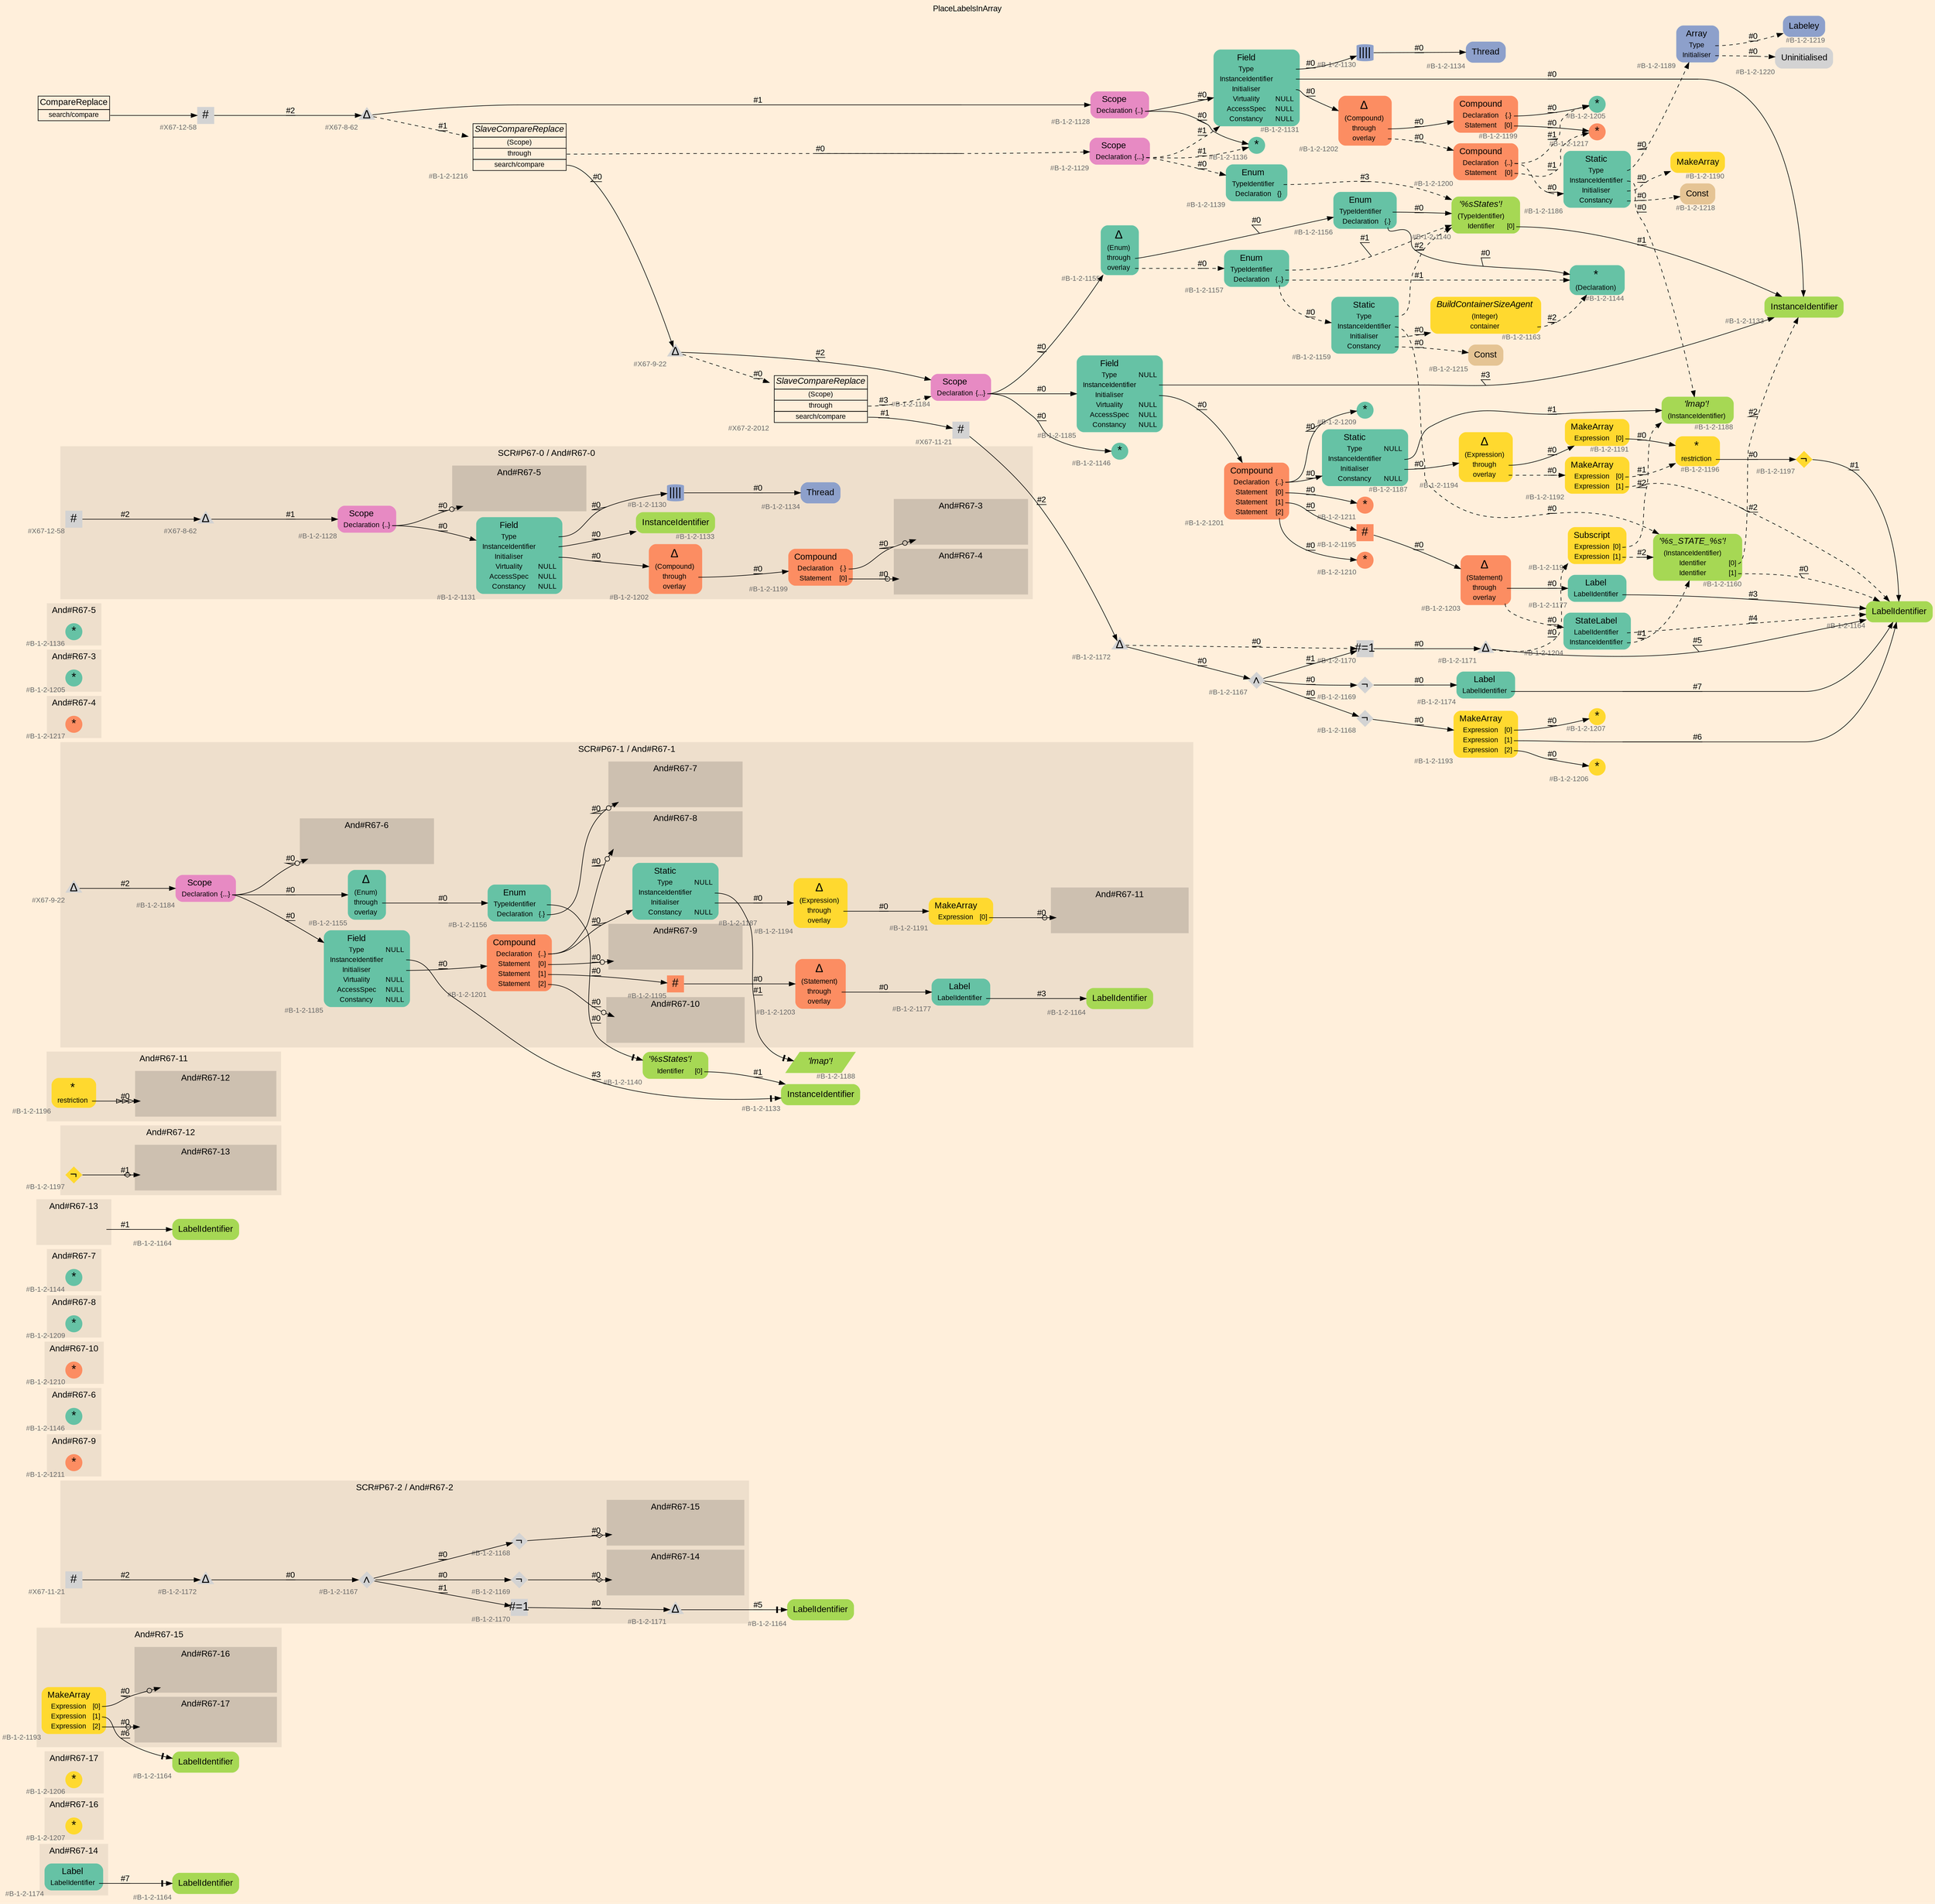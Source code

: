 digraph "PlaceLabelsInArray" {
label = "PlaceLabelsInArray"
labelloc = t
graph [
    rankdir = "LR"
    ranksep = 0.3
    bgcolor = antiquewhite1
    color = black
    fontcolor = black
    fontname = "Arial"
];
node [
    fontname = "Arial"
];
edge [
    fontname = "Arial"
];

// -------------------- figure And#R67-14 --------------------
// -------- region And#R67-14 ----------
subgraph "clusterAnd#R67-14" {
    label = "And#R67-14"
    style = "filled"
    color = antiquewhite2
    fontsize = "15"
    // -------- block And#R67-14/#B-1-2-1174 ----------
    "And#R67-14/#B-1-2-1174" [
        fillcolor = "/set28/1"
        xlabel = "#B-1-2-1174"
        fontsize = "12"
        fontcolor = grey40
        shape = "plaintext"
        label = <<TABLE BORDER="0" CELLBORDER="0" CELLSPACING="0">
         <TR><TD><FONT COLOR="black" POINT-SIZE="15">Label</FONT></TD></TR>
         <TR><TD><FONT COLOR="black" POINT-SIZE="12">LabelIdentifier</FONT></TD><TD PORT="port0"></TD></TR>
        </TABLE>>
        style = "rounded,filled"
    ];
    
}

// -------- block And#R67-14/#B-1-2-1164 ----------
"And#R67-14/#B-1-2-1164" [
    fillcolor = "/set28/5"
    xlabel = "#B-1-2-1164"
    fontsize = "12"
    fontcolor = grey40
    shape = "plaintext"
    label = <<TABLE BORDER="0" CELLBORDER="0" CELLSPACING="0">
     <TR><TD><FONT COLOR="black" POINT-SIZE="15">LabelIdentifier</FONT></TD></TR>
    </TABLE>>
    style = "rounded,filled"
];

"And#R67-14/#B-1-2-1174":port0 -> "And#R67-14/#B-1-2-1164" [
    arrowhead="normalnonetee"
    label = "#7"
    decorate = true
    color = black
    fontcolor = black
];


// -------------------- figure And#R67-16 --------------------
// -------- region And#R67-16 ----------
subgraph "clusterAnd#R67-16" {
    label = "And#R67-16"
    style = "filled"
    color = antiquewhite2
    fontsize = "15"
    // -------- block And#R67-16/#B-1-2-1207 ----------
    "And#R67-16/#B-1-2-1207" [
        fillcolor = "/set28/6"
        xlabel = "#B-1-2-1207"
        fontsize = "12"
        fontcolor = grey40
        shape = "circle"
        label = <<FONT COLOR="black" POINT-SIZE="20">*</FONT>>
        style = "filled"
        penwidth = 0.0
        fixedsize = true
        width = 0.4
        height = 0.4
    ];
    
}


// -------------------- figure And#R67-17 --------------------
// -------- region And#R67-17 ----------
subgraph "clusterAnd#R67-17" {
    label = "And#R67-17"
    style = "filled"
    color = antiquewhite2
    fontsize = "15"
    // -------- block And#R67-17/#B-1-2-1206 ----------
    "And#R67-17/#B-1-2-1206" [
        fillcolor = "/set28/6"
        xlabel = "#B-1-2-1206"
        fontsize = "12"
        fontcolor = grey40
        shape = "circle"
        label = <<FONT COLOR="black" POINT-SIZE="20">*</FONT>>
        style = "filled"
        penwidth = 0.0
        fixedsize = true
        width = 0.4
        height = 0.4
    ];
    
}


// -------------------- figure And#R67-15 --------------------
// -------- region And#R67-15 ----------
subgraph "clusterAnd#R67-15" {
    label = "And#R67-15"
    style = "filled"
    color = antiquewhite2
    fontsize = "15"
    // -------- block And#R67-15/#B-1-2-1193 ----------
    "And#R67-15/#B-1-2-1193" [
        fillcolor = "/set28/6"
        xlabel = "#B-1-2-1193"
        fontsize = "12"
        fontcolor = grey40
        shape = "plaintext"
        label = <<TABLE BORDER="0" CELLBORDER="0" CELLSPACING="0">
         <TR><TD><FONT COLOR="black" POINT-SIZE="15">MakeArray</FONT></TD></TR>
         <TR><TD><FONT COLOR="black" POINT-SIZE="12">Expression</FONT></TD><TD PORT="port0"><FONT COLOR="black" POINT-SIZE="12">[0]</FONT></TD></TR>
         <TR><TD><FONT COLOR="black" POINT-SIZE="12">Expression</FONT></TD><TD PORT="port1"><FONT COLOR="black" POINT-SIZE="12">[1]</FONT></TD></TR>
         <TR><TD><FONT COLOR="black" POINT-SIZE="12">Expression</FONT></TD><TD PORT="port2"><FONT COLOR="black" POINT-SIZE="12">[2]</FONT></TD></TR>
        </TABLE>>
        style = "rounded,filled"
    ];
    
    // -------- region And#R67-15/And#R67-16 ----------
    subgraph "clusterAnd#R67-15/And#R67-16" {
        label = "And#R67-16"
        style = "filled"
        color = antiquewhite3
        fontsize = "15"
        // -------- block And#R67-15/And#R67-16/#B-1-2-1207 ----------
        "And#R67-15/And#R67-16/#B-1-2-1207" [
            fillcolor = "/set28/6"
            xlabel = "#B-1-2-1207"
            fontsize = "12"
            fontcolor = grey40
            shape = "none"
            style = "invisible"
        ];
        
    }
    
    // -------- region And#R67-15/And#R67-17 ----------
    subgraph "clusterAnd#R67-15/And#R67-17" {
        label = "And#R67-17"
        style = "filled"
        color = antiquewhite3
        fontsize = "15"
        // -------- block And#R67-15/And#R67-17/#B-1-2-1206 ----------
        "And#R67-15/And#R67-17/#B-1-2-1206" [
            fillcolor = "/set28/6"
            xlabel = "#B-1-2-1206"
            fontsize = "12"
            fontcolor = grey40
            shape = "none"
            style = "invisible"
        ];
        
    }
    
}

// -------- block And#R67-15/#B-1-2-1164 ----------
"And#R67-15/#B-1-2-1164" [
    fillcolor = "/set28/5"
    xlabel = "#B-1-2-1164"
    fontsize = "12"
    fontcolor = grey40
    shape = "plaintext"
    label = <<TABLE BORDER="0" CELLBORDER="0" CELLSPACING="0">
     <TR><TD><FONT COLOR="black" POINT-SIZE="15">LabelIdentifier</FONT></TD></TR>
    </TABLE>>
    style = "rounded,filled"
];

"And#R67-15/#B-1-2-1193":port0 -> "And#R67-15/And#R67-16/#B-1-2-1207" [
    arrowhead="normalnoneodot"
    label = "#0"
    decorate = true
    color = black
    fontcolor = black
];

"And#R67-15/#B-1-2-1193":port1 -> "And#R67-15/#B-1-2-1164" [
    arrowhead="normalnonetee"
    label = "#6"
    decorate = true
    color = black
    fontcolor = black
];

"And#R67-15/#B-1-2-1193":port2 -> "And#R67-15/And#R67-17/#B-1-2-1206" [
    arrowhead="normalnoneodot"
    label = "#0"
    decorate = true
    color = black
    fontcolor = black
];


// -------------------- figure And#R67-2 --------------------
// -------- region And#R67-2 ----------
subgraph "clusterAnd#R67-2" {
    label = "SCR#P67-2 / And#R67-2"
    style = "filled"
    color = antiquewhite2
    fontsize = "15"
    // -------- block And#R67-2/#X67-11-21 ----------
    "And#R67-2/#X67-11-21" [
        xlabel = "#X67-11-21"
        fontsize = "12"
        fontcolor = grey40
        shape = "square"
        label = <<FONT COLOR="black" POINT-SIZE="20">#</FONT>>
        style = "filled"
        penwidth = 0.0
        fixedsize = true
        width = 0.4
        height = 0.4
    ];
    
    // -------- block And#R67-2/#B-1-2-1170 ----------
    "And#R67-2/#B-1-2-1170" [
        xlabel = "#B-1-2-1170"
        fontsize = "12"
        fontcolor = grey40
        shape = "square"
        label = <<FONT COLOR="black" POINT-SIZE="20">#=1</FONT>>
        style = "filled"
        penwidth = 0.0
        fixedsize = true
        width = 0.4
        height = 0.4
    ];
    
    // -------- block And#R67-2/#B-1-2-1172 ----------
    "And#R67-2/#B-1-2-1172" [
        xlabel = "#B-1-2-1172"
        fontsize = "12"
        fontcolor = grey40
        shape = "triangle"
        label = <<FONT COLOR="black" POINT-SIZE="20">Δ</FONT>>
        style = "filled"
        penwidth = 0.0
        fixedsize = true
        width = 0.4
        height = 0.4
    ];
    
    // -------- block And#R67-2/#B-1-2-1171 ----------
    "And#R67-2/#B-1-2-1171" [
        xlabel = "#B-1-2-1171"
        fontsize = "12"
        fontcolor = grey40
        shape = "triangle"
        label = <<FONT COLOR="black" POINT-SIZE="20">Δ</FONT>>
        style = "filled"
        penwidth = 0.0
        fixedsize = true
        width = 0.4
        height = 0.4
    ];
    
    // -------- block And#R67-2/#B-1-2-1169 ----------
    "And#R67-2/#B-1-2-1169" [
        xlabel = "#B-1-2-1169"
        fontsize = "12"
        fontcolor = grey40
        shape = "diamond"
        label = <<FONT COLOR="black" POINT-SIZE="20">¬</FONT>>
        style = "filled"
        penwidth = 0.0
        fixedsize = true
        width = 0.4
        height = 0.4
    ];
    
    // -------- block And#R67-2/#B-1-2-1168 ----------
    "And#R67-2/#B-1-2-1168" [
        xlabel = "#B-1-2-1168"
        fontsize = "12"
        fontcolor = grey40
        shape = "diamond"
        label = <<FONT COLOR="black" POINT-SIZE="20">¬</FONT>>
        style = "filled"
        penwidth = 0.0
        fixedsize = true
        width = 0.4
        height = 0.4
    ];
    
    // -------- block And#R67-2/#B-1-2-1167 ----------
    "And#R67-2/#B-1-2-1167" [
        xlabel = "#B-1-2-1167"
        fontsize = "12"
        fontcolor = grey40
        shape = "diamond"
        label = <<FONT COLOR="black" POINT-SIZE="20">∧</FONT>>
        style = "filled"
        penwidth = 0.0
        fixedsize = true
        width = 0.4
        height = 0.4
    ];
    
    // -------- region And#R67-2/And#R67-14 ----------
    subgraph "clusterAnd#R67-2/And#R67-14" {
        label = "And#R67-14"
        style = "filled"
        color = antiquewhite3
        fontsize = "15"
        // -------- block And#R67-2/And#R67-14/#B-1-2-1174 ----------
        "And#R67-2/And#R67-14/#B-1-2-1174" [
            fillcolor = "/set28/1"
            xlabel = "#B-1-2-1174"
            fontsize = "12"
            fontcolor = grey40
            shape = "none"
            style = "invisible"
        ];
        
    }
    
    // -------- region And#R67-2/And#R67-15 ----------
    subgraph "clusterAnd#R67-2/And#R67-15" {
        label = "And#R67-15"
        style = "filled"
        color = antiquewhite3
        fontsize = "15"
        // -------- block And#R67-2/And#R67-15/#B-1-2-1193 ----------
        "And#R67-2/And#R67-15/#B-1-2-1193" [
            fillcolor = "/set28/6"
            xlabel = "#B-1-2-1193"
            fontsize = "12"
            fontcolor = grey40
            shape = "none"
            style = "invisible"
        ];
        
    }
    
}

// -------- block And#R67-2/#B-1-2-1164 ----------
"And#R67-2/#B-1-2-1164" [
    fillcolor = "/set28/5"
    xlabel = "#B-1-2-1164"
    fontsize = "12"
    fontcolor = grey40
    shape = "plaintext"
    label = <<TABLE BORDER="0" CELLBORDER="0" CELLSPACING="0">
     <TR><TD><FONT COLOR="black" POINT-SIZE="15">LabelIdentifier</FONT></TD></TR>
    </TABLE>>
    style = "rounded,filled"
];

"And#R67-2/#X67-11-21" -> "And#R67-2/#B-1-2-1172" [
    label = "#2"
    decorate = true
    color = black
    fontcolor = black
];

"And#R67-2/#B-1-2-1170" -> "And#R67-2/#B-1-2-1171" [
    label = "#0"
    decorate = true
    color = black
    fontcolor = black
];

"And#R67-2/#B-1-2-1172" -> "And#R67-2/#B-1-2-1167" [
    label = "#0"
    decorate = true
    color = black
    fontcolor = black
];

"And#R67-2/#B-1-2-1171" -> "And#R67-2/#B-1-2-1164" [
    arrowhead="normalnonetee"
    label = "#5"
    decorate = true
    color = black
    fontcolor = black
];

"And#R67-2/#B-1-2-1169" -> "And#R67-2/And#R67-14/#B-1-2-1174" [
    arrowhead="normalnoneodiamond"
    label = "#0"
    decorate = true
    color = black
    fontcolor = black
];

"And#R67-2/#B-1-2-1168" -> "And#R67-2/And#R67-15/#B-1-2-1193" [
    arrowhead="normalnoneodiamond"
    label = "#0"
    decorate = true
    color = black
    fontcolor = black
];

"And#R67-2/#B-1-2-1167" -> "And#R67-2/#B-1-2-1170" [
    label = "#1"
    decorate = true
    color = black
    fontcolor = black
];

"And#R67-2/#B-1-2-1167" -> "And#R67-2/#B-1-2-1168" [
    label = "#0"
    decorate = true
    color = black
    fontcolor = black
];

"And#R67-2/#B-1-2-1167" -> "And#R67-2/#B-1-2-1169" [
    label = "#0"
    decorate = true
    color = black
    fontcolor = black
];


// -------------------- figure And#R67-9 --------------------
// -------- region And#R67-9 ----------
subgraph "clusterAnd#R67-9" {
    label = "And#R67-9"
    style = "filled"
    color = antiquewhite2
    fontsize = "15"
    // -------- block And#R67-9/#B-1-2-1211 ----------
    "And#R67-9/#B-1-2-1211" [
        fillcolor = "/set28/2"
        xlabel = "#B-1-2-1211"
        fontsize = "12"
        fontcolor = grey40
        shape = "circle"
        label = <<FONT COLOR="black" POINT-SIZE="20">*</FONT>>
        style = "filled"
        penwidth = 0.0
        fixedsize = true
        width = 0.4
        height = 0.4
    ];
    
}


// -------------------- figure And#R67-6 --------------------
// -------- region And#R67-6 ----------
subgraph "clusterAnd#R67-6" {
    label = "And#R67-6"
    style = "filled"
    color = antiquewhite2
    fontsize = "15"
    // -------- block And#R67-6/#B-1-2-1146 ----------
    "And#R67-6/#B-1-2-1146" [
        fillcolor = "/set28/1"
        xlabel = "#B-1-2-1146"
        fontsize = "12"
        fontcolor = grey40
        shape = "circle"
        label = <<FONT COLOR="black" POINT-SIZE="20">*</FONT>>
        style = "filled"
        penwidth = 0.0
        fixedsize = true
        width = 0.4
        height = 0.4
    ];
    
}


// -------------------- figure And#R67-10 --------------------
// -------- region And#R67-10 ----------
subgraph "clusterAnd#R67-10" {
    label = "And#R67-10"
    style = "filled"
    color = antiquewhite2
    fontsize = "15"
    // -------- block And#R67-10/#B-1-2-1210 ----------
    "And#R67-10/#B-1-2-1210" [
        fillcolor = "/set28/2"
        xlabel = "#B-1-2-1210"
        fontsize = "12"
        fontcolor = grey40
        shape = "circle"
        label = <<FONT COLOR="black" POINT-SIZE="20">*</FONT>>
        style = "filled"
        penwidth = 0.0
        fixedsize = true
        width = 0.4
        height = 0.4
    ];
    
}


// -------------------- figure And#R67-8 --------------------
// -------- region And#R67-8 ----------
subgraph "clusterAnd#R67-8" {
    label = "And#R67-8"
    style = "filled"
    color = antiquewhite2
    fontsize = "15"
    // -------- block And#R67-8/#B-1-2-1209 ----------
    "And#R67-8/#B-1-2-1209" [
        fillcolor = "/set28/1"
        xlabel = "#B-1-2-1209"
        fontsize = "12"
        fontcolor = grey40
        shape = "circle"
        label = <<FONT COLOR="black" POINT-SIZE="20">*</FONT>>
        style = "filled"
        penwidth = 0.0
        fixedsize = true
        width = 0.4
        height = 0.4
    ];
    
}


// -------------------- figure And#R67-7 --------------------
// -------- region And#R67-7 ----------
subgraph "clusterAnd#R67-7" {
    label = "And#R67-7"
    style = "filled"
    color = antiquewhite2
    fontsize = "15"
    // -------- block And#R67-7/#B-1-2-1144 ----------
    "And#R67-7/#B-1-2-1144" [
        fillcolor = "/set28/1"
        xlabel = "#B-1-2-1144"
        fontsize = "12"
        fontcolor = grey40
        shape = "circle"
        label = <<FONT COLOR="black" POINT-SIZE="20">*</FONT>>
        style = "filled"
        penwidth = 0.0
        fixedsize = true
        width = 0.4
        height = 0.4
    ];
    
}


// -------------------- figure And#R67-13 --------------------
// -------- region And#R67-13 ----------
subgraph "clusterAnd#R67-13" {
    label = "And#R67-13"
    style = "filled"
    color = antiquewhite2
    fontsize = "15"
    // -------- block And#R67-13/IRIP ----------
    "And#R67-13/IRIP" [
        fontsize = "12"
        fontcolor = grey40
        shape = "none"
        style = "invisible"
    ];
    
}

// -------- block And#R67-13/#B-1-2-1164 ----------
"And#R67-13/#B-1-2-1164" [
    fillcolor = "/set28/5"
    xlabel = "#B-1-2-1164"
    fontsize = "12"
    fontcolor = grey40
    shape = "plaintext"
    label = <<TABLE BORDER="0" CELLBORDER="0" CELLSPACING="0">
     <TR><TD><FONT COLOR="black" POINT-SIZE="15">LabelIdentifier</FONT></TD></TR>
    </TABLE>>
    style = "rounded,filled"
];

"And#R67-13/IRIP" -> "And#R67-13/#B-1-2-1164" [
    label = "#1"
    decorate = true
    color = black
    fontcolor = black
];


// -------------------- figure And#R67-12 --------------------
// -------- region And#R67-12 ----------
subgraph "clusterAnd#R67-12" {
    label = "And#R67-12"
    style = "filled"
    color = antiquewhite2
    fontsize = "15"
    // -------- block And#R67-12/#B-1-2-1197 ----------
    "And#R67-12/#B-1-2-1197" [
        fillcolor = "/set28/6"
        xlabel = "#B-1-2-1197"
        fontsize = "12"
        fontcolor = grey40
        shape = "diamond"
        label = <<FONT COLOR="black" POINT-SIZE="20">¬</FONT>>
        style = "filled"
        penwidth = 0.0
        fixedsize = true
        width = 0.4
        height = 0.4
    ];
    
    // -------- region And#R67-12/And#R67-13 ----------
    subgraph "clusterAnd#R67-12/And#R67-13" {
        label = "And#R67-13"
        style = "filled"
        color = antiquewhite3
        fontsize = "15"
        // -------- block And#R67-12/And#R67-13/#B-1-2-1164 ----------
        "And#R67-12/And#R67-13/#B-1-2-1164" [
            fillcolor = "/set28/5"
            xlabel = "#B-1-2-1164"
            fontsize = "12"
            fontcolor = grey40
            shape = "none"
            style = "invisible"
        ];
        
    }
    
}

"And#R67-12/#B-1-2-1197" -> "And#R67-12/And#R67-13/#B-1-2-1164" [
    arrowhead="normalnoneodiamond"
    label = "#1"
    decorate = true
    color = black
    fontcolor = black
];


// -------------------- figure And#R67-11 --------------------
// -------- region And#R67-11 ----------
subgraph "clusterAnd#R67-11" {
    label = "And#R67-11"
    style = "filled"
    color = antiquewhite2
    fontsize = "15"
    // -------- block And#R67-11/#B-1-2-1196 ----------
    "And#R67-11/#B-1-2-1196" [
        fillcolor = "/set28/6"
        xlabel = "#B-1-2-1196"
        fontsize = "12"
        fontcolor = grey40
        shape = "plaintext"
        label = <<TABLE BORDER="0" CELLBORDER="0" CELLSPACING="0">
         <TR><TD><FONT COLOR="black" POINT-SIZE="20">*</FONT></TD></TR>
         <TR><TD><FONT COLOR="black" POINT-SIZE="12">restriction</FONT></TD><TD PORT="port0"></TD></TR>
        </TABLE>>
        style = "rounded,filled"
    ];
    
    // -------- region And#R67-11/And#R67-12 ----------
    subgraph "clusterAnd#R67-11/And#R67-12" {
        label = "And#R67-12"
        style = "filled"
        color = antiquewhite3
        fontsize = "15"
        // -------- block And#R67-11/And#R67-12/#B-1-2-1197 ----------
        "And#R67-11/And#R67-12/#B-1-2-1197" [
            fillcolor = "/set28/6"
            xlabel = "#B-1-2-1197"
            fontsize = "12"
            fontcolor = grey40
            shape = "none"
            style = "invisible"
        ];
        
    }
    
}

"And#R67-11/#B-1-2-1196":port0 -> "And#R67-11/And#R67-12/#B-1-2-1197" [
    arrowhead="normalonormalonormalonormal"
    label = "#0"
    decorate = true
    color = black
    fontcolor = black
];


// -------------------- figure And#R67-1 --------------------
// -------- region And#R67-1 ----------
subgraph "clusterAnd#R67-1" {
    label = "SCR#P67-1 / And#R67-1"
    style = "filled"
    color = antiquewhite2
    fontsize = "15"
    // -------- block And#R67-1/#B-1-2-1156 ----------
    "And#R67-1/#B-1-2-1156" [
        fillcolor = "/set28/1"
        xlabel = "#B-1-2-1156"
        fontsize = "12"
        fontcolor = grey40
        shape = "plaintext"
        label = <<TABLE BORDER="0" CELLBORDER="0" CELLSPACING="0">
         <TR><TD><FONT COLOR="black" POINT-SIZE="15">Enum</FONT></TD></TR>
         <TR><TD><FONT COLOR="black" POINT-SIZE="12">TypeIdentifier</FONT></TD><TD PORT="port0"></TD></TR>
         <TR><TD><FONT COLOR="black" POINT-SIZE="12">Declaration</FONT></TD><TD PORT="port1"><FONT COLOR="black" POINT-SIZE="12">{.}</FONT></TD></TR>
        </TABLE>>
        style = "rounded,filled"
    ];
    
    // -------- block And#R67-1/#B-1-2-1195 ----------
    "And#R67-1/#B-1-2-1195" [
        fillcolor = "/set28/2"
        xlabel = "#B-1-2-1195"
        fontsize = "12"
        fontcolor = grey40
        shape = "square"
        label = <<FONT COLOR="black" POINT-SIZE="20">#</FONT>>
        style = "filled"
        penwidth = 0.0
        fixedsize = true
        width = 0.4
        height = 0.4
    ];
    
    // -------- block And#R67-1/#X67-9-22 ----------
    "And#R67-1/#X67-9-22" [
        xlabel = "#X67-9-22"
        fontsize = "12"
        fontcolor = grey40
        shape = "triangle"
        label = <<FONT COLOR="black" POINT-SIZE="20">Δ</FONT>>
        style = "filled"
        penwidth = 0.0
        fixedsize = true
        width = 0.4
        height = 0.4
    ];
    
    // -------- block And#R67-1/#B-1-2-1185 ----------
    "And#R67-1/#B-1-2-1185" [
        fillcolor = "/set28/1"
        xlabel = "#B-1-2-1185"
        fontsize = "12"
        fontcolor = grey40
        shape = "plaintext"
        label = <<TABLE BORDER="0" CELLBORDER="0" CELLSPACING="0">
         <TR><TD><FONT COLOR="black" POINT-SIZE="15">Field</FONT></TD></TR>
         <TR><TD><FONT COLOR="black" POINT-SIZE="12">Type</FONT></TD><TD PORT="port0"><FONT COLOR="black" POINT-SIZE="12">NULL</FONT></TD></TR>
         <TR><TD><FONT COLOR="black" POINT-SIZE="12">InstanceIdentifier</FONT></TD><TD PORT="port1"></TD></TR>
         <TR><TD><FONT COLOR="black" POINT-SIZE="12">Initialiser</FONT></TD><TD PORT="port2"></TD></TR>
         <TR><TD><FONT COLOR="black" POINT-SIZE="12">Virtuality</FONT></TD><TD PORT="port3"><FONT COLOR="black" POINT-SIZE="12">NULL</FONT></TD></TR>
         <TR><TD><FONT COLOR="black" POINT-SIZE="12">AccessSpec</FONT></TD><TD PORT="port4"><FONT COLOR="black" POINT-SIZE="12">NULL</FONT></TD></TR>
         <TR><TD><FONT COLOR="black" POINT-SIZE="12">Constancy</FONT></TD><TD PORT="port5"><FONT COLOR="black" POINT-SIZE="12">NULL</FONT></TD></TR>
        </TABLE>>
        style = "rounded,filled"
    ];
    
    // -------- block And#R67-1/#B-1-2-1164 ----------
    "And#R67-1/#B-1-2-1164" [
        fillcolor = "/set28/5"
        xlabel = "#B-1-2-1164"
        fontsize = "12"
        fontcolor = grey40
        shape = "plaintext"
        label = <<TABLE BORDER="0" CELLBORDER="0" CELLSPACING="0">
         <TR><TD><FONT COLOR="black" POINT-SIZE="15">LabelIdentifier</FONT></TD></TR>
        </TABLE>>
        style = "rounded,filled"
    ];
    
    // -------- block And#R67-1/#B-1-2-1187 ----------
    "And#R67-1/#B-1-2-1187" [
        fillcolor = "/set28/1"
        xlabel = "#B-1-2-1187"
        fontsize = "12"
        fontcolor = grey40
        shape = "plaintext"
        label = <<TABLE BORDER="0" CELLBORDER="0" CELLSPACING="0">
         <TR><TD><FONT COLOR="black" POINT-SIZE="15">Static</FONT></TD></TR>
         <TR><TD><FONT COLOR="black" POINT-SIZE="12">Type</FONT></TD><TD PORT="port0"><FONT COLOR="black" POINT-SIZE="12">NULL</FONT></TD></TR>
         <TR><TD><FONT COLOR="black" POINT-SIZE="12">InstanceIdentifier</FONT></TD><TD PORT="port1"></TD></TR>
         <TR><TD><FONT COLOR="black" POINT-SIZE="12">Initialiser</FONT></TD><TD PORT="port2"></TD></TR>
         <TR><TD><FONT COLOR="black" POINT-SIZE="12">Constancy</FONT></TD><TD PORT="port3"><FONT COLOR="black" POINT-SIZE="12">NULL</FONT></TD></TR>
        </TABLE>>
        style = "rounded,filled"
    ];
    
    // -------- block And#R67-1/#B-1-2-1184 ----------
    "And#R67-1/#B-1-2-1184" [
        fillcolor = "/set28/4"
        xlabel = "#B-1-2-1184"
        fontsize = "12"
        fontcolor = grey40
        shape = "plaintext"
        label = <<TABLE BORDER="0" CELLBORDER="0" CELLSPACING="0">
         <TR><TD><FONT COLOR="black" POINT-SIZE="15">Scope</FONT></TD></TR>
         <TR><TD><FONT COLOR="black" POINT-SIZE="12">Declaration</FONT></TD><TD PORT="port0"><FONT COLOR="black" POINT-SIZE="12">{...}</FONT></TD></TR>
        </TABLE>>
        style = "rounded,filled"
    ];
    
    // -------- block And#R67-1/#B-1-2-1201 ----------
    "And#R67-1/#B-1-2-1201" [
        fillcolor = "/set28/2"
        xlabel = "#B-1-2-1201"
        fontsize = "12"
        fontcolor = grey40
        shape = "plaintext"
        label = <<TABLE BORDER="0" CELLBORDER="0" CELLSPACING="0">
         <TR><TD><FONT COLOR="black" POINT-SIZE="15">Compound</FONT></TD></TR>
         <TR><TD><FONT COLOR="black" POINT-SIZE="12">Declaration</FONT></TD><TD PORT="port0"><FONT COLOR="black" POINT-SIZE="12">{..}</FONT></TD></TR>
         <TR><TD><FONT COLOR="black" POINT-SIZE="12">Statement</FONT></TD><TD PORT="port1"><FONT COLOR="black" POINT-SIZE="12">[0]</FONT></TD></TR>
         <TR><TD><FONT COLOR="black" POINT-SIZE="12">Statement</FONT></TD><TD PORT="port2"><FONT COLOR="black" POINT-SIZE="12">[1]</FONT></TD></TR>
         <TR><TD><FONT COLOR="black" POINT-SIZE="12">Statement</FONT></TD><TD PORT="port3"><FONT COLOR="black" POINT-SIZE="12">[2]</FONT></TD></TR>
        </TABLE>>
        style = "rounded,filled"
    ];
    
    // -------- block And#R67-1/#B-1-2-1194 ----------
    "And#R67-1/#B-1-2-1194" [
        fillcolor = "/set28/6"
        xlabel = "#B-1-2-1194"
        fontsize = "12"
        fontcolor = grey40
        shape = "plaintext"
        label = <<TABLE BORDER="0" CELLBORDER="0" CELLSPACING="0">
         <TR><TD><FONT COLOR="black" POINT-SIZE="20">Δ</FONT></TD></TR>
         <TR><TD><FONT COLOR="black" POINT-SIZE="12">(Expression)</FONT></TD><TD PORT="port0"></TD></TR>
         <TR><TD><FONT COLOR="black" POINT-SIZE="12">through</FONT></TD><TD PORT="port1"></TD></TR>
         <TR><TD><FONT COLOR="black" POINT-SIZE="12">overlay</FONT></TD><TD PORT="port2"></TD></TR>
        </TABLE>>
        style = "rounded,filled"
    ];
    
    // -------- block And#R67-1/#B-1-2-1191 ----------
    "And#R67-1/#B-1-2-1191" [
        fillcolor = "/set28/6"
        xlabel = "#B-1-2-1191"
        fontsize = "12"
        fontcolor = grey40
        shape = "plaintext"
        label = <<TABLE BORDER="0" CELLBORDER="0" CELLSPACING="0">
         <TR><TD><FONT COLOR="black" POINT-SIZE="15">MakeArray</FONT></TD></TR>
         <TR><TD><FONT COLOR="black" POINT-SIZE="12">Expression</FONT></TD><TD PORT="port0"><FONT COLOR="black" POINT-SIZE="12">[0]</FONT></TD></TR>
        </TABLE>>
        style = "rounded,filled"
    ];
    
    // -------- block And#R67-1/#B-1-2-1203 ----------
    "And#R67-1/#B-1-2-1203" [
        fillcolor = "/set28/2"
        xlabel = "#B-1-2-1203"
        fontsize = "12"
        fontcolor = grey40
        shape = "plaintext"
        label = <<TABLE BORDER="0" CELLBORDER="0" CELLSPACING="0">
         <TR><TD><FONT COLOR="black" POINT-SIZE="20">Δ</FONT></TD></TR>
         <TR><TD><FONT COLOR="black" POINT-SIZE="12">(Statement)</FONT></TD><TD PORT="port0"></TD></TR>
         <TR><TD><FONT COLOR="black" POINT-SIZE="12">through</FONT></TD><TD PORT="port1"></TD></TR>
         <TR><TD><FONT COLOR="black" POINT-SIZE="12">overlay</FONT></TD><TD PORT="port2"></TD></TR>
        </TABLE>>
        style = "rounded,filled"
    ];
    
    // -------- block And#R67-1/#B-1-2-1155 ----------
    "And#R67-1/#B-1-2-1155" [
        fillcolor = "/set28/1"
        xlabel = "#B-1-2-1155"
        fontsize = "12"
        fontcolor = grey40
        shape = "plaintext"
        label = <<TABLE BORDER="0" CELLBORDER="0" CELLSPACING="0">
         <TR><TD><FONT COLOR="black" POINT-SIZE="20">Δ</FONT></TD></TR>
         <TR><TD><FONT COLOR="black" POINT-SIZE="12">(Enum)</FONT></TD><TD PORT="port0"></TD></TR>
         <TR><TD><FONT COLOR="black" POINT-SIZE="12">through</FONT></TD><TD PORT="port1"></TD></TR>
         <TR><TD><FONT COLOR="black" POINT-SIZE="12">overlay</FONT></TD><TD PORT="port2"></TD></TR>
        </TABLE>>
        style = "rounded,filled"
    ];
    
    // -------- block And#R67-1/#B-1-2-1177 ----------
    "And#R67-1/#B-1-2-1177" [
        fillcolor = "/set28/1"
        xlabel = "#B-1-2-1177"
        fontsize = "12"
        fontcolor = grey40
        shape = "plaintext"
        label = <<TABLE BORDER="0" CELLBORDER="0" CELLSPACING="0">
         <TR><TD><FONT COLOR="black" POINT-SIZE="15">Label</FONT></TD></TR>
         <TR><TD><FONT COLOR="black" POINT-SIZE="12">LabelIdentifier</FONT></TD><TD PORT="port0"></TD></TR>
        </TABLE>>
        style = "rounded,filled"
    ];
    
    // -------- region And#R67-1/And#R67-6 ----------
    subgraph "clusterAnd#R67-1/And#R67-6" {
        label = "And#R67-6"
        style = "filled"
        color = antiquewhite3
        fontsize = "15"
        // -------- block And#R67-1/And#R67-6/#B-1-2-1146 ----------
        "And#R67-1/And#R67-6/#B-1-2-1146" [
            fillcolor = "/set28/1"
            xlabel = "#B-1-2-1146"
            fontsize = "12"
            fontcolor = grey40
            shape = "none"
            style = "invisible"
        ];
        
    }
    
    // -------- region And#R67-1/And#R67-7 ----------
    subgraph "clusterAnd#R67-1/And#R67-7" {
        label = "And#R67-7"
        style = "filled"
        color = antiquewhite3
        fontsize = "15"
        // -------- block And#R67-1/And#R67-7/#B-1-2-1144 ----------
        "And#R67-1/And#R67-7/#B-1-2-1144" [
            fillcolor = "/set28/1"
            xlabel = "#B-1-2-1144"
            fontsize = "12"
            fontcolor = grey40
            shape = "none"
            style = "invisible"
        ];
        
    }
    
    // -------- region And#R67-1/And#R67-8 ----------
    subgraph "clusterAnd#R67-1/And#R67-8" {
        label = "And#R67-8"
        style = "filled"
        color = antiquewhite3
        fontsize = "15"
        // -------- block And#R67-1/And#R67-8/#B-1-2-1209 ----------
        "And#R67-1/And#R67-8/#B-1-2-1209" [
            fillcolor = "/set28/1"
            xlabel = "#B-1-2-1209"
            fontsize = "12"
            fontcolor = grey40
            shape = "none"
            style = "invisible"
        ];
        
    }
    
    // -------- region And#R67-1/And#R67-9 ----------
    subgraph "clusterAnd#R67-1/And#R67-9" {
        label = "And#R67-9"
        style = "filled"
        color = antiquewhite3
        fontsize = "15"
        // -------- block And#R67-1/And#R67-9/#B-1-2-1211 ----------
        "And#R67-1/And#R67-9/#B-1-2-1211" [
            fillcolor = "/set28/2"
            xlabel = "#B-1-2-1211"
            fontsize = "12"
            fontcolor = grey40
            shape = "none"
            style = "invisible"
        ];
        
    }
    
    // -------- region And#R67-1/And#R67-10 ----------
    subgraph "clusterAnd#R67-1/And#R67-10" {
        label = "And#R67-10"
        style = "filled"
        color = antiquewhite3
        fontsize = "15"
        // -------- block And#R67-1/And#R67-10/#B-1-2-1210 ----------
        "And#R67-1/And#R67-10/#B-1-2-1210" [
            fillcolor = "/set28/2"
            xlabel = "#B-1-2-1210"
            fontsize = "12"
            fontcolor = grey40
            shape = "none"
            style = "invisible"
        ];
        
    }
    
    // -------- region And#R67-1/And#R67-11 ----------
    subgraph "clusterAnd#R67-1/And#R67-11" {
        label = "And#R67-11"
        style = "filled"
        color = antiquewhite3
        fontsize = "15"
        // -------- block And#R67-1/And#R67-11/#B-1-2-1196 ----------
        "And#R67-1/And#R67-11/#B-1-2-1196" [
            fillcolor = "/set28/6"
            xlabel = "#B-1-2-1196"
            fontsize = "12"
            fontcolor = grey40
            shape = "none"
            style = "invisible"
        ];
        
    }
    
}

// -------- block And#R67-1/#B-1-2-1133 ----------
"And#R67-1/#B-1-2-1133" [
    fillcolor = "/set28/5"
    xlabel = "#B-1-2-1133"
    fontsize = "12"
    fontcolor = grey40
    shape = "plaintext"
    label = <<TABLE BORDER="0" CELLBORDER="0" CELLSPACING="0">
     <TR><TD><FONT COLOR="black" POINT-SIZE="15">InstanceIdentifier</FONT></TD></TR>
    </TABLE>>
    style = "rounded,filled"
];

// -------- block And#R67-1/#B-1-2-1188 ----------
"And#R67-1/#B-1-2-1188" [
    fillcolor = "/set28/5"
    xlabel = "#B-1-2-1188"
    fontsize = "12"
    fontcolor = grey40
    shape = "parallelogram"
    label = <<FONT COLOR="black" POINT-SIZE="15"><I>'lmap'!</I></FONT>>
    style = "filled"
    penwidth = 0.0
];

// -------- block And#R67-1/#B-1-2-1140 ----------
"And#R67-1/#B-1-2-1140" [
    fillcolor = "/set28/5"
    xlabel = "#B-1-2-1140"
    fontsize = "12"
    fontcolor = grey40
    shape = "plaintext"
    label = <<TABLE BORDER="0" CELLBORDER="0" CELLSPACING="0">
     <TR><TD><FONT COLOR="black" POINT-SIZE="15"><I>'%sStates'!</I></FONT></TD></TR>
     <TR><TD><FONT COLOR="black" POINT-SIZE="12">Identifier</FONT></TD><TD PORT="port0"><FONT COLOR="black" POINT-SIZE="12">[0]</FONT></TD></TR>
    </TABLE>>
    style = "rounded,filled"
];

"And#R67-1/#B-1-2-1156":port0 -> "And#R67-1/#B-1-2-1140" [
    arrowhead="normalnonetee"
    label = "#0"
    decorate = true
    color = black
    fontcolor = black
];

"And#R67-1/#B-1-2-1156":port1 -> "And#R67-1/And#R67-7/#B-1-2-1144" [
    arrowhead="normalnoneodot"
    label = "#0"
    decorate = true
    color = black
    fontcolor = black
];

"And#R67-1/#B-1-2-1195" -> "And#R67-1/#B-1-2-1203" [
    label = "#0"
    decorate = true
    color = black
    fontcolor = black
];

"And#R67-1/#X67-9-22" -> "And#R67-1/#B-1-2-1184" [
    label = "#2"
    decorate = true
    color = black
    fontcolor = black
];

"And#R67-1/#B-1-2-1185":port1 -> "And#R67-1/#B-1-2-1133" [
    arrowhead="normalnonetee"
    label = "#3"
    decorate = true
    color = black
    fontcolor = black
];

"And#R67-1/#B-1-2-1185":port2 -> "And#R67-1/#B-1-2-1201" [
    label = "#0"
    decorate = true
    color = black
    fontcolor = black
];

"And#R67-1/#B-1-2-1187":port1 -> "And#R67-1/#B-1-2-1188" [
    arrowhead="normalnonetee"
    label = "#1"
    decorate = true
    color = black
    fontcolor = black
];

"And#R67-1/#B-1-2-1187":port2 -> "And#R67-1/#B-1-2-1194" [
    label = "#0"
    decorate = true
    color = black
    fontcolor = black
];

"And#R67-1/#B-1-2-1184":port0 -> "And#R67-1/And#R67-6/#B-1-2-1146" [
    arrowhead="normalnoneodot"
    label = "#0"
    decorate = true
    color = black
    fontcolor = black
];

"And#R67-1/#B-1-2-1184":port0 -> "And#R67-1/#B-1-2-1155" [
    label = "#0"
    decorate = true
    color = black
    fontcolor = black
];

"And#R67-1/#B-1-2-1184":port0 -> "And#R67-1/#B-1-2-1185" [
    label = "#0"
    decorate = true
    color = black
    fontcolor = black
];

"And#R67-1/#B-1-2-1201":port0 -> "And#R67-1/And#R67-8/#B-1-2-1209" [
    arrowhead="normalnoneodot"
    label = "#0"
    decorate = true
    color = black
    fontcolor = black
];

"And#R67-1/#B-1-2-1201":port0 -> "And#R67-1/#B-1-2-1187" [
    label = "#0"
    decorate = true
    color = black
    fontcolor = black
];

"And#R67-1/#B-1-2-1201":port1 -> "And#R67-1/And#R67-9/#B-1-2-1211" [
    arrowhead="normalnoneodot"
    label = "#0"
    decorate = true
    color = black
    fontcolor = black
];

"And#R67-1/#B-1-2-1201":port2 -> "And#R67-1/#B-1-2-1195" [
    label = "#0"
    decorate = true
    color = black
    fontcolor = black
];

"And#R67-1/#B-1-2-1201":port3 -> "And#R67-1/And#R67-10/#B-1-2-1210" [
    arrowhead="normalnoneodot"
    label = "#0"
    decorate = true
    color = black
    fontcolor = black
];

"And#R67-1/#B-1-2-1194":port1 -> "And#R67-1/#B-1-2-1191" [
    label = "#0"
    decorate = true
    color = black
    fontcolor = black
];

"And#R67-1/#B-1-2-1191":port0 -> "And#R67-1/And#R67-11/#B-1-2-1196" [
    arrowhead="normalnoneodot"
    label = "#0"
    decorate = true
    color = black
    fontcolor = black
];

"And#R67-1/#B-1-2-1203":port1 -> "And#R67-1/#B-1-2-1177" [
    label = "#0"
    decorate = true
    color = black
    fontcolor = black
];

"And#R67-1/#B-1-2-1155":port1 -> "And#R67-1/#B-1-2-1156" [
    label = "#0"
    decorate = true
    color = black
    fontcolor = black
];

"And#R67-1/#B-1-2-1177":port0 -> "And#R67-1/#B-1-2-1164" [
    label = "#3"
    decorate = true
    color = black
    fontcolor = black
];

"And#R67-1/#B-1-2-1140":port0 -> "And#R67-1/#B-1-2-1133" [
    label = "#1"
    decorate = true
    color = black
    fontcolor = black
];


// -------------------- figure And#R67-4 --------------------
// -------- region And#R67-4 ----------
subgraph "clusterAnd#R67-4" {
    label = "And#R67-4"
    style = "filled"
    color = antiquewhite2
    fontsize = "15"
    // -------- block And#R67-4/#B-1-2-1217 ----------
    "And#R67-4/#B-1-2-1217" [
        fillcolor = "/set28/2"
        xlabel = "#B-1-2-1217"
        fontsize = "12"
        fontcolor = grey40
        shape = "circle"
        label = <<FONT COLOR="black" POINT-SIZE="20">*</FONT>>
        style = "filled"
        penwidth = 0.0
        fixedsize = true
        width = 0.4
        height = 0.4
    ];
    
}


// -------------------- figure And#R67-3 --------------------
// -------- region And#R67-3 ----------
subgraph "clusterAnd#R67-3" {
    label = "And#R67-3"
    style = "filled"
    color = antiquewhite2
    fontsize = "15"
    // -------- block And#R67-3/#B-1-2-1205 ----------
    "And#R67-3/#B-1-2-1205" [
        fillcolor = "/set28/1"
        xlabel = "#B-1-2-1205"
        fontsize = "12"
        fontcolor = grey40
        shape = "circle"
        label = <<FONT COLOR="black" POINT-SIZE="20">*</FONT>>
        style = "filled"
        penwidth = 0.0
        fixedsize = true
        width = 0.4
        height = 0.4
    ];
    
}


// -------------------- figure And#R67-5 --------------------
// -------- region And#R67-5 ----------
subgraph "clusterAnd#R67-5" {
    label = "And#R67-5"
    style = "filled"
    color = antiquewhite2
    fontsize = "15"
    // -------- block And#R67-5/#B-1-2-1136 ----------
    "And#R67-5/#B-1-2-1136" [
        fillcolor = "/set28/1"
        xlabel = "#B-1-2-1136"
        fontsize = "12"
        fontcolor = grey40
        shape = "circle"
        label = <<FONT COLOR="black" POINT-SIZE="20">*</FONT>>
        style = "filled"
        penwidth = 0.0
        fixedsize = true
        width = 0.4
        height = 0.4
    ];
    
}


// -------------------- figure And#R67-0 --------------------
// -------- region And#R67-0 ----------
subgraph "clusterAnd#R67-0" {
    label = "SCR#P67-0 / And#R67-0"
    style = "filled"
    color = antiquewhite2
    fontsize = "15"
    // -------- block And#R67-0/#X67-8-62 ----------
    "And#R67-0/#X67-8-62" [
        xlabel = "#X67-8-62"
        fontsize = "12"
        fontcolor = grey40
        shape = "triangle"
        label = <<FONT COLOR="black" POINT-SIZE="20">Δ</FONT>>
        style = "filled"
        penwidth = 0.0
        fixedsize = true
        width = 0.4
        height = 0.4
    ];
    
    // -------- block And#R67-0/#B-1-2-1133 ----------
    "And#R67-0/#B-1-2-1133" [
        fillcolor = "/set28/5"
        xlabel = "#B-1-2-1133"
        fontsize = "12"
        fontcolor = grey40
        shape = "plaintext"
        label = <<TABLE BORDER="0" CELLBORDER="0" CELLSPACING="0">
         <TR><TD><FONT COLOR="black" POINT-SIZE="15">InstanceIdentifier</FONT></TD></TR>
        </TABLE>>
        style = "rounded,filled"
    ];
    
    // -------- block And#R67-0/#B-1-2-1134 ----------
    "And#R67-0/#B-1-2-1134" [
        fillcolor = "/set28/3"
        xlabel = "#B-1-2-1134"
        fontsize = "12"
        fontcolor = grey40
        shape = "plaintext"
        label = <<TABLE BORDER="0" CELLBORDER="0" CELLSPACING="0">
         <TR><TD><FONT COLOR="black" POINT-SIZE="15">Thread</FONT></TD></TR>
        </TABLE>>
        style = "rounded,filled"
    ];
    
    // -------- block And#R67-0/#B-1-2-1199 ----------
    "And#R67-0/#B-1-2-1199" [
        fillcolor = "/set28/2"
        xlabel = "#B-1-2-1199"
        fontsize = "12"
        fontcolor = grey40
        shape = "plaintext"
        label = <<TABLE BORDER="0" CELLBORDER="0" CELLSPACING="0">
         <TR><TD><FONT COLOR="black" POINT-SIZE="15">Compound</FONT></TD></TR>
         <TR><TD><FONT COLOR="black" POINT-SIZE="12">Declaration</FONT></TD><TD PORT="port0"><FONT COLOR="black" POINT-SIZE="12">{.}</FONT></TD></TR>
         <TR><TD><FONT COLOR="black" POINT-SIZE="12">Statement</FONT></TD><TD PORT="port1"><FONT COLOR="black" POINT-SIZE="12">[0]</FONT></TD></TR>
        </TABLE>>
        style = "rounded,filled"
    ];
    
    // -------- block And#R67-0/#B-1-2-1128 ----------
    "And#R67-0/#B-1-2-1128" [
        fillcolor = "/set28/4"
        xlabel = "#B-1-2-1128"
        fontsize = "12"
        fontcolor = grey40
        shape = "plaintext"
        label = <<TABLE BORDER="0" CELLBORDER="0" CELLSPACING="0">
         <TR><TD><FONT COLOR="black" POINT-SIZE="15">Scope</FONT></TD></TR>
         <TR><TD><FONT COLOR="black" POINT-SIZE="12">Declaration</FONT></TD><TD PORT="port0"><FONT COLOR="black" POINT-SIZE="12">{..}</FONT></TD></TR>
        </TABLE>>
        style = "rounded,filled"
    ];
    
    // -------- block And#R67-0/#B-1-2-1130 ----------
    "And#R67-0/#B-1-2-1130" [
        fillcolor = "/set28/3"
        xlabel = "#B-1-2-1130"
        fontsize = "12"
        fontcolor = grey40
        shape = "cylinder"
        label = <<FONT COLOR="black" POINT-SIZE="20">||||</FONT>>
        style = "filled"
        penwidth = 0.0
        fixedsize = true
        width = 0.4
        height = 0.4
    ];
    
    // -------- block And#R67-0/#X67-12-58 ----------
    "And#R67-0/#X67-12-58" [
        xlabel = "#X67-12-58"
        fontsize = "12"
        fontcolor = grey40
        shape = "square"
        label = <<FONT COLOR="black" POINT-SIZE="20">#</FONT>>
        style = "filled"
        penwidth = 0.0
        fixedsize = true
        width = 0.4
        height = 0.4
    ];
    
    // -------- block And#R67-0/#B-1-2-1202 ----------
    "And#R67-0/#B-1-2-1202" [
        fillcolor = "/set28/2"
        xlabel = "#B-1-2-1202"
        fontsize = "12"
        fontcolor = grey40
        shape = "plaintext"
        label = <<TABLE BORDER="0" CELLBORDER="0" CELLSPACING="0">
         <TR><TD><FONT COLOR="black" POINT-SIZE="20">Δ</FONT></TD></TR>
         <TR><TD><FONT COLOR="black" POINT-SIZE="12">(Compound)</FONT></TD><TD PORT="port0"></TD></TR>
         <TR><TD><FONT COLOR="black" POINT-SIZE="12">through</FONT></TD><TD PORT="port1"></TD></TR>
         <TR><TD><FONT COLOR="black" POINT-SIZE="12">overlay</FONT></TD><TD PORT="port2"></TD></TR>
        </TABLE>>
        style = "rounded,filled"
    ];
    
    // -------- block And#R67-0/#B-1-2-1131 ----------
    "And#R67-0/#B-1-2-1131" [
        fillcolor = "/set28/1"
        xlabel = "#B-1-2-1131"
        fontsize = "12"
        fontcolor = grey40
        shape = "plaintext"
        label = <<TABLE BORDER="0" CELLBORDER="0" CELLSPACING="0">
         <TR><TD><FONT COLOR="black" POINT-SIZE="15">Field</FONT></TD></TR>
         <TR><TD><FONT COLOR="black" POINT-SIZE="12">Type</FONT></TD><TD PORT="port0"></TD></TR>
         <TR><TD><FONT COLOR="black" POINT-SIZE="12">InstanceIdentifier</FONT></TD><TD PORT="port1"></TD></TR>
         <TR><TD><FONT COLOR="black" POINT-SIZE="12">Initialiser</FONT></TD><TD PORT="port2"></TD></TR>
         <TR><TD><FONT COLOR="black" POINT-SIZE="12">Virtuality</FONT></TD><TD PORT="port3"><FONT COLOR="black" POINT-SIZE="12">NULL</FONT></TD></TR>
         <TR><TD><FONT COLOR="black" POINT-SIZE="12">AccessSpec</FONT></TD><TD PORT="port4"><FONT COLOR="black" POINT-SIZE="12">NULL</FONT></TD></TR>
         <TR><TD><FONT COLOR="black" POINT-SIZE="12">Constancy</FONT></TD><TD PORT="port5"><FONT COLOR="black" POINT-SIZE="12">NULL</FONT></TD></TR>
        </TABLE>>
        style = "rounded,filled"
    ];
    
    // -------- region And#R67-0/And#R67-3 ----------
    subgraph "clusterAnd#R67-0/And#R67-3" {
        label = "And#R67-3"
        style = "filled"
        color = antiquewhite3
        fontsize = "15"
        // -------- block And#R67-0/And#R67-3/#B-1-2-1205 ----------
        "And#R67-0/And#R67-3/#B-1-2-1205" [
            fillcolor = "/set28/1"
            xlabel = "#B-1-2-1205"
            fontsize = "12"
            fontcolor = grey40
            shape = "none"
            style = "invisible"
        ];
        
    }
    
    // -------- region And#R67-0/And#R67-4 ----------
    subgraph "clusterAnd#R67-0/And#R67-4" {
        label = "And#R67-4"
        style = "filled"
        color = antiquewhite3
        fontsize = "15"
        // -------- block And#R67-0/And#R67-4/#B-1-2-1217 ----------
        "And#R67-0/And#R67-4/#B-1-2-1217" [
            fillcolor = "/set28/2"
            xlabel = "#B-1-2-1217"
            fontsize = "12"
            fontcolor = grey40
            shape = "none"
            style = "invisible"
        ];
        
    }
    
    // -------- region And#R67-0/And#R67-5 ----------
    subgraph "clusterAnd#R67-0/And#R67-5" {
        label = "And#R67-5"
        style = "filled"
        color = antiquewhite3
        fontsize = "15"
        // -------- block And#R67-0/And#R67-5/#B-1-2-1136 ----------
        "And#R67-0/And#R67-5/#B-1-2-1136" [
            fillcolor = "/set28/1"
            xlabel = "#B-1-2-1136"
            fontsize = "12"
            fontcolor = grey40
            shape = "none"
            style = "invisible"
        ];
        
    }
    
}

"And#R67-0/#X67-8-62" -> "And#R67-0/#B-1-2-1128" [
    label = "#1"
    decorate = true
    color = black
    fontcolor = black
];

"And#R67-0/#B-1-2-1199":port0 -> "And#R67-0/And#R67-3/#B-1-2-1205" [
    arrowhead="normalnoneodot"
    label = "#0"
    decorate = true
    color = black
    fontcolor = black
];

"And#R67-0/#B-1-2-1199":port1 -> "And#R67-0/And#R67-4/#B-1-2-1217" [
    arrowhead="normalnoneodot"
    label = "#0"
    decorate = true
    color = black
    fontcolor = black
];

"And#R67-0/#B-1-2-1128":port0 -> "And#R67-0/And#R67-5/#B-1-2-1136" [
    arrowhead="normalnoneodot"
    label = "#0"
    decorate = true
    color = black
    fontcolor = black
];

"And#R67-0/#B-1-2-1128":port0 -> "And#R67-0/#B-1-2-1131" [
    label = "#0"
    decorate = true
    color = black
    fontcolor = black
];

"And#R67-0/#B-1-2-1130" -> "And#R67-0/#B-1-2-1134" [
    label = "#0"
    decorate = true
    color = black
    fontcolor = black
];

"And#R67-0/#X67-12-58" -> "And#R67-0/#X67-8-62" [
    label = "#2"
    decorate = true
    color = black
    fontcolor = black
];

"And#R67-0/#B-1-2-1202":port1 -> "And#R67-0/#B-1-2-1199" [
    label = "#0"
    decorate = true
    color = black
    fontcolor = black
];

"And#R67-0/#B-1-2-1131":port0 -> "And#R67-0/#B-1-2-1130" [
    label = "#0"
    decorate = true
    color = black
    fontcolor = black
];

"And#R67-0/#B-1-2-1131":port1 -> "And#R67-0/#B-1-2-1133" [
    label = "#0"
    decorate = true
    color = black
    fontcolor = black
];

"And#R67-0/#B-1-2-1131":port2 -> "And#R67-0/#B-1-2-1202" [
    label = "#0"
    decorate = true
    color = black
    fontcolor = black
];


// -------------------- transformation figure --------------------
// -------- block CR#X67-10-67 ----------
"CR#X67-10-67" [
    fillcolor = antiquewhite1
    fontsize = "12"
    fontcolor = grey40
    shape = "plaintext"
    label = <<TABLE BORDER="0" CELLBORDER="1" CELLSPACING="0">
     <TR><TD><FONT COLOR="black" POINT-SIZE="15">CompareReplace</FONT></TD></TR>
     <TR><TD PORT="port0"><FONT COLOR="black" POINT-SIZE="12">search/compare</FONT></TD></TR>
    </TABLE>>
    style = "filled"
    color = black
];

// -------- block #X67-12-58 ----------
"#X67-12-58" [
    xlabel = "#X67-12-58"
    fontsize = "12"
    fontcolor = grey40
    shape = "square"
    label = <<FONT COLOR="black" POINT-SIZE="20">#</FONT>>
    style = "filled"
    penwidth = 0.0
    fixedsize = true
    width = 0.4
    height = 0.4
];

// -------- block #X67-8-62 ----------
"#X67-8-62" [
    xlabel = "#X67-8-62"
    fontsize = "12"
    fontcolor = grey40
    shape = "triangle"
    label = <<FONT COLOR="black" POINT-SIZE="20">Δ</FONT>>
    style = "filled"
    penwidth = 0.0
    fixedsize = true
    width = 0.4
    height = 0.4
];

// -------- block #B-1-2-1128 ----------
"#B-1-2-1128" [
    fillcolor = "/set28/4"
    xlabel = "#B-1-2-1128"
    fontsize = "12"
    fontcolor = grey40
    shape = "plaintext"
    label = <<TABLE BORDER="0" CELLBORDER="0" CELLSPACING="0">
     <TR><TD><FONT COLOR="black" POINT-SIZE="15">Scope</FONT></TD></TR>
     <TR><TD><FONT COLOR="black" POINT-SIZE="12">Declaration</FONT></TD><TD PORT="port0"><FONT COLOR="black" POINT-SIZE="12">{..}</FONT></TD></TR>
    </TABLE>>
    style = "rounded,filled"
];

// -------- block #B-1-2-1136 ----------
"#B-1-2-1136" [
    fillcolor = "/set28/1"
    xlabel = "#B-1-2-1136"
    fontsize = "12"
    fontcolor = grey40
    shape = "circle"
    label = <<FONT COLOR="black" POINT-SIZE="20">*</FONT>>
    style = "filled"
    penwidth = 0.0
    fixedsize = true
    width = 0.4
    height = 0.4
];

// -------- block #B-1-2-1131 ----------
"#B-1-2-1131" [
    fillcolor = "/set28/1"
    xlabel = "#B-1-2-1131"
    fontsize = "12"
    fontcolor = grey40
    shape = "plaintext"
    label = <<TABLE BORDER="0" CELLBORDER="0" CELLSPACING="0">
     <TR><TD><FONT COLOR="black" POINT-SIZE="15">Field</FONT></TD></TR>
     <TR><TD><FONT COLOR="black" POINT-SIZE="12">Type</FONT></TD><TD PORT="port0"></TD></TR>
     <TR><TD><FONT COLOR="black" POINT-SIZE="12">InstanceIdentifier</FONT></TD><TD PORT="port1"></TD></TR>
     <TR><TD><FONT COLOR="black" POINT-SIZE="12">Initialiser</FONT></TD><TD PORT="port2"></TD></TR>
     <TR><TD><FONT COLOR="black" POINT-SIZE="12">Virtuality</FONT></TD><TD PORT="port3"><FONT COLOR="black" POINT-SIZE="12">NULL</FONT></TD></TR>
     <TR><TD><FONT COLOR="black" POINT-SIZE="12">AccessSpec</FONT></TD><TD PORT="port4"><FONT COLOR="black" POINT-SIZE="12">NULL</FONT></TD></TR>
     <TR><TD><FONT COLOR="black" POINT-SIZE="12">Constancy</FONT></TD><TD PORT="port5"><FONT COLOR="black" POINT-SIZE="12">NULL</FONT></TD></TR>
    </TABLE>>
    style = "rounded,filled"
];

// -------- block #B-1-2-1130 ----------
"#B-1-2-1130" [
    fillcolor = "/set28/3"
    xlabel = "#B-1-2-1130"
    fontsize = "12"
    fontcolor = grey40
    shape = "cylinder"
    label = <<FONT COLOR="black" POINT-SIZE="20">||||</FONT>>
    style = "filled"
    penwidth = 0.0
    fixedsize = true
    width = 0.4
    height = 0.4
];

// -------- block #B-1-2-1134 ----------
"#B-1-2-1134" [
    fillcolor = "/set28/3"
    xlabel = "#B-1-2-1134"
    fontsize = "12"
    fontcolor = grey40
    shape = "plaintext"
    label = <<TABLE BORDER="0" CELLBORDER="0" CELLSPACING="0">
     <TR><TD><FONT COLOR="black" POINT-SIZE="15">Thread</FONT></TD></TR>
    </TABLE>>
    style = "rounded,filled"
];

// -------- block #B-1-2-1133 ----------
"#B-1-2-1133" [
    fillcolor = "/set28/5"
    xlabel = "#B-1-2-1133"
    fontsize = "12"
    fontcolor = grey40
    shape = "plaintext"
    label = <<TABLE BORDER="0" CELLBORDER="0" CELLSPACING="0">
     <TR><TD><FONT COLOR="black" POINT-SIZE="15">InstanceIdentifier</FONT></TD></TR>
    </TABLE>>
    style = "rounded,filled"
];

// -------- block #B-1-2-1202 ----------
"#B-1-2-1202" [
    fillcolor = "/set28/2"
    xlabel = "#B-1-2-1202"
    fontsize = "12"
    fontcolor = grey40
    shape = "plaintext"
    label = <<TABLE BORDER="0" CELLBORDER="0" CELLSPACING="0">
     <TR><TD><FONT COLOR="black" POINT-SIZE="20">Δ</FONT></TD></TR>
     <TR><TD><FONT COLOR="black" POINT-SIZE="12">(Compound)</FONT></TD><TD PORT="port0"></TD></TR>
     <TR><TD><FONT COLOR="black" POINT-SIZE="12">through</FONT></TD><TD PORT="port1"></TD></TR>
     <TR><TD><FONT COLOR="black" POINT-SIZE="12">overlay</FONT></TD><TD PORT="port2"></TD></TR>
    </TABLE>>
    style = "rounded,filled"
];

// -------- block #B-1-2-1199 ----------
"#B-1-2-1199" [
    fillcolor = "/set28/2"
    xlabel = "#B-1-2-1199"
    fontsize = "12"
    fontcolor = grey40
    shape = "plaintext"
    label = <<TABLE BORDER="0" CELLBORDER="0" CELLSPACING="0">
     <TR><TD><FONT COLOR="black" POINT-SIZE="15">Compound</FONT></TD></TR>
     <TR><TD><FONT COLOR="black" POINT-SIZE="12">Declaration</FONT></TD><TD PORT="port0"><FONT COLOR="black" POINT-SIZE="12">{.}</FONT></TD></TR>
     <TR><TD><FONT COLOR="black" POINT-SIZE="12">Statement</FONT></TD><TD PORT="port1"><FONT COLOR="black" POINT-SIZE="12">[0]</FONT></TD></TR>
    </TABLE>>
    style = "rounded,filled"
];

// -------- block #B-1-2-1205 ----------
"#B-1-2-1205" [
    fillcolor = "/set28/1"
    xlabel = "#B-1-2-1205"
    fontsize = "12"
    fontcolor = grey40
    shape = "circle"
    label = <<FONT COLOR="black" POINT-SIZE="20">*</FONT>>
    style = "filled"
    penwidth = 0.0
    fixedsize = true
    width = 0.4
    height = 0.4
];

// -------- block #B-1-2-1217 ----------
"#B-1-2-1217" [
    fillcolor = "/set28/2"
    xlabel = "#B-1-2-1217"
    fontsize = "12"
    fontcolor = grey40
    shape = "circle"
    label = <<FONT COLOR="black" POINT-SIZE="20">*</FONT>>
    style = "filled"
    penwidth = 0.0
    fixedsize = true
    width = 0.4
    height = 0.4
];

// -------- block #B-1-2-1200 ----------
"#B-1-2-1200" [
    fillcolor = "/set28/2"
    xlabel = "#B-1-2-1200"
    fontsize = "12"
    fontcolor = grey40
    shape = "plaintext"
    label = <<TABLE BORDER="0" CELLBORDER="0" CELLSPACING="0">
     <TR><TD><FONT COLOR="black" POINT-SIZE="15">Compound</FONT></TD></TR>
     <TR><TD><FONT COLOR="black" POINT-SIZE="12">Declaration</FONT></TD><TD PORT="port0"><FONT COLOR="black" POINT-SIZE="12">{..}</FONT></TD></TR>
     <TR><TD><FONT COLOR="black" POINT-SIZE="12">Statement</FONT></TD><TD PORT="port1"><FONT COLOR="black" POINT-SIZE="12">[0]</FONT></TD></TR>
    </TABLE>>
    style = "rounded,filled"
];

// -------- block #B-1-2-1186 ----------
"#B-1-2-1186" [
    fillcolor = "/set28/1"
    xlabel = "#B-1-2-1186"
    fontsize = "12"
    fontcolor = grey40
    shape = "plaintext"
    label = <<TABLE BORDER="0" CELLBORDER="0" CELLSPACING="0">
     <TR><TD><FONT COLOR="black" POINT-SIZE="15">Static</FONT></TD></TR>
     <TR><TD><FONT COLOR="black" POINT-SIZE="12">Type</FONT></TD><TD PORT="port0"></TD></TR>
     <TR><TD><FONT COLOR="black" POINT-SIZE="12">InstanceIdentifier</FONT></TD><TD PORT="port1"></TD></TR>
     <TR><TD><FONT COLOR="black" POINT-SIZE="12">Initialiser</FONT></TD><TD PORT="port2"></TD></TR>
     <TR><TD><FONT COLOR="black" POINT-SIZE="12">Constancy</FONT></TD><TD PORT="port3"></TD></TR>
    </TABLE>>
    style = "rounded,filled"
];

// -------- block #B-1-2-1189 ----------
"#B-1-2-1189" [
    fillcolor = "/set28/3"
    xlabel = "#B-1-2-1189"
    fontsize = "12"
    fontcolor = grey40
    shape = "plaintext"
    label = <<TABLE BORDER="0" CELLBORDER="0" CELLSPACING="0">
     <TR><TD><FONT COLOR="black" POINT-SIZE="15">Array</FONT></TD></TR>
     <TR><TD><FONT COLOR="black" POINT-SIZE="12">Type</FONT></TD><TD PORT="port0"></TD></TR>
     <TR><TD><FONT COLOR="black" POINT-SIZE="12">Initialiser</FONT></TD><TD PORT="port1"></TD></TR>
    </TABLE>>
    style = "rounded,filled"
];

// -------- block #B-1-2-1219 ----------
"#B-1-2-1219" [
    fillcolor = "/set28/3"
    xlabel = "#B-1-2-1219"
    fontsize = "12"
    fontcolor = grey40
    shape = "plaintext"
    label = <<TABLE BORDER="0" CELLBORDER="0" CELLSPACING="0">
     <TR><TD><FONT COLOR="black" POINT-SIZE="15">Labeley</FONT></TD></TR>
    </TABLE>>
    style = "rounded,filled"
];

// -------- block #B-1-2-1220 ----------
"#B-1-2-1220" [
    xlabel = "#B-1-2-1220"
    fontsize = "12"
    fontcolor = grey40
    shape = "plaintext"
    label = <<TABLE BORDER="0" CELLBORDER="0" CELLSPACING="0">
     <TR><TD><FONT COLOR="black" POINT-SIZE="15">Uninitialised</FONT></TD></TR>
    </TABLE>>
    style = "rounded,filled"
];

// -------- block #B-1-2-1188 ----------
"#B-1-2-1188" [
    fillcolor = "/set28/5"
    xlabel = "#B-1-2-1188"
    fontsize = "12"
    fontcolor = grey40
    shape = "plaintext"
    label = <<TABLE BORDER="0" CELLBORDER="0" CELLSPACING="0">
     <TR><TD><FONT COLOR="black" POINT-SIZE="15"><I>'lmap'!</I></FONT></TD></TR>
     <TR><TD><FONT COLOR="black" POINT-SIZE="12">(InstanceIdentifier)</FONT></TD><TD PORT="port0"></TD></TR>
    </TABLE>>
    style = "rounded,filled"
];

// -------- block #B-1-2-1190 ----------
"#B-1-2-1190" [
    fillcolor = "/set28/6"
    xlabel = "#B-1-2-1190"
    fontsize = "12"
    fontcolor = grey40
    shape = "plaintext"
    label = <<TABLE BORDER="0" CELLBORDER="0" CELLSPACING="0">
     <TR><TD><FONT COLOR="black" POINT-SIZE="15">MakeArray</FONT></TD></TR>
    </TABLE>>
    style = "rounded,filled"
];

// -------- block #B-1-2-1218 ----------
"#B-1-2-1218" [
    fillcolor = "/set28/7"
    xlabel = "#B-1-2-1218"
    fontsize = "12"
    fontcolor = grey40
    shape = "plaintext"
    label = <<TABLE BORDER="0" CELLBORDER="0" CELLSPACING="0">
     <TR><TD><FONT COLOR="black" POINT-SIZE="15">Const</FONT></TD></TR>
    </TABLE>>
    style = "rounded,filled"
];

// -------- block #B-1-2-1216 ----------
"#B-1-2-1216" [
    fillcolor = antiquewhite1
    xlabel = "#B-1-2-1216"
    fontsize = "12"
    fontcolor = grey40
    shape = "plaintext"
    label = <<TABLE BORDER="0" CELLBORDER="1" CELLSPACING="0">
     <TR><TD><FONT COLOR="black" POINT-SIZE="15"><I>SlaveCompareReplace</I></FONT></TD></TR>
     <TR><TD PORT="port0"><FONT COLOR="black" POINT-SIZE="12">(Scope)</FONT></TD></TR>
     <TR><TD PORT="port1"><FONT COLOR="black" POINT-SIZE="12">through</FONT></TD></TR>
     <TR><TD PORT="port2"><FONT COLOR="black" POINT-SIZE="12">search/compare</FONT></TD></TR>
    </TABLE>>
    style = "filled"
    color = black
];

// -------- block #B-1-2-1129 ----------
"#B-1-2-1129" [
    fillcolor = "/set28/4"
    xlabel = "#B-1-2-1129"
    fontsize = "12"
    fontcolor = grey40
    shape = "plaintext"
    label = <<TABLE BORDER="0" CELLBORDER="0" CELLSPACING="0">
     <TR><TD><FONT COLOR="black" POINT-SIZE="15">Scope</FONT></TD></TR>
     <TR><TD><FONT COLOR="black" POINT-SIZE="12">Declaration</FONT></TD><TD PORT="port0"><FONT COLOR="black" POINT-SIZE="12">{...}</FONT></TD></TR>
    </TABLE>>
    style = "rounded,filled"
];

// -------- block #B-1-2-1139 ----------
"#B-1-2-1139" [
    fillcolor = "/set28/1"
    xlabel = "#B-1-2-1139"
    fontsize = "12"
    fontcolor = grey40
    shape = "plaintext"
    label = <<TABLE BORDER="0" CELLBORDER="0" CELLSPACING="0">
     <TR><TD><FONT COLOR="black" POINT-SIZE="15">Enum</FONT></TD></TR>
     <TR><TD><FONT COLOR="black" POINT-SIZE="12">TypeIdentifier</FONT></TD><TD PORT="port0"></TD></TR>
     <TR><TD><FONT COLOR="black" POINT-SIZE="12">Declaration</FONT></TD><TD PORT="port1"><FONT COLOR="black" POINT-SIZE="12">{}</FONT></TD></TR>
    </TABLE>>
    style = "rounded,filled"
];

// -------- block #B-1-2-1140 ----------
"#B-1-2-1140" [
    fillcolor = "/set28/5"
    xlabel = "#B-1-2-1140"
    fontsize = "12"
    fontcolor = grey40
    shape = "plaintext"
    label = <<TABLE BORDER="0" CELLBORDER="0" CELLSPACING="0">
     <TR><TD><FONT COLOR="black" POINT-SIZE="15"><I>'%sStates'!</I></FONT></TD></TR>
     <TR><TD><FONT COLOR="black" POINT-SIZE="12">(TypeIdentifier)</FONT></TD><TD PORT="port0"></TD></TR>
     <TR><TD><FONT COLOR="black" POINT-SIZE="12">Identifier</FONT></TD><TD PORT="port1"><FONT COLOR="black" POINT-SIZE="12">[0]</FONT></TD></TR>
    </TABLE>>
    style = "rounded,filled"
];

// -------- block #X67-9-22 ----------
"#X67-9-22" [
    xlabel = "#X67-9-22"
    fontsize = "12"
    fontcolor = grey40
    shape = "triangle"
    label = <<FONT COLOR="black" POINT-SIZE="20">Δ</FONT>>
    style = "filled"
    penwidth = 0.0
    fixedsize = true
    width = 0.4
    height = 0.4
];

// -------- block #B-1-2-1184 ----------
"#B-1-2-1184" [
    fillcolor = "/set28/4"
    xlabel = "#B-1-2-1184"
    fontsize = "12"
    fontcolor = grey40
    shape = "plaintext"
    label = <<TABLE BORDER="0" CELLBORDER="0" CELLSPACING="0">
     <TR><TD><FONT COLOR="black" POINT-SIZE="15">Scope</FONT></TD></TR>
     <TR><TD><FONT COLOR="black" POINT-SIZE="12">Declaration</FONT></TD><TD PORT="port0"><FONT COLOR="black" POINT-SIZE="12">{...}</FONT></TD></TR>
    </TABLE>>
    style = "rounded,filled"
];

// -------- block #B-1-2-1146 ----------
"#B-1-2-1146" [
    fillcolor = "/set28/1"
    xlabel = "#B-1-2-1146"
    fontsize = "12"
    fontcolor = grey40
    shape = "circle"
    label = <<FONT COLOR="black" POINT-SIZE="20">*</FONT>>
    style = "filled"
    penwidth = 0.0
    fixedsize = true
    width = 0.4
    height = 0.4
];

// -------- block #B-1-2-1155 ----------
"#B-1-2-1155" [
    fillcolor = "/set28/1"
    xlabel = "#B-1-2-1155"
    fontsize = "12"
    fontcolor = grey40
    shape = "plaintext"
    label = <<TABLE BORDER="0" CELLBORDER="0" CELLSPACING="0">
     <TR><TD><FONT COLOR="black" POINT-SIZE="20">Δ</FONT></TD></TR>
     <TR><TD><FONT COLOR="black" POINT-SIZE="12">(Enum)</FONT></TD><TD PORT="port0"></TD></TR>
     <TR><TD><FONT COLOR="black" POINT-SIZE="12">through</FONT></TD><TD PORT="port1"></TD></TR>
     <TR><TD><FONT COLOR="black" POINT-SIZE="12">overlay</FONT></TD><TD PORT="port2"></TD></TR>
    </TABLE>>
    style = "rounded,filled"
];

// -------- block #B-1-2-1156 ----------
"#B-1-2-1156" [
    fillcolor = "/set28/1"
    xlabel = "#B-1-2-1156"
    fontsize = "12"
    fontcolor = grey40
    shape = "plaintext"
    label = <<TABLE BORDER="0" CELLBORDER="0" CELLSPACING="0">
     <TR><TD><FONT COLOR="black" POINT-SIZE="15">Enum</FONT></TD></TR>
     <TR><TD><FONT COLOR="black" POINT-SIZE="12">TypeIdentifier</FONT></TD><TD PORT="port0"></TD></TR>
     <TR><TD><FONT COLOR="black" POINT-SIZE="12">Declaration</FONT></TD><TD PORT="port1"><FONT COLOR="black" POINT-SIZE="12">{.}</FONT></TD></TR>
    </TABLE>>
    style = "rounded,filled"
];

// -------- block #B-1-2-1144 ----------
"#B-1-2-1144" [
    fillcolor = "/set28/1"
    xlabel = "#B-1-2-1144"
    fontsize = "12"
    fontcolor = grey40
    shape = "plaintext"
    label = <<TABLE BORDER="0" CELLBORDER="0" CELLSPACING="0">
     <TR><TD><FONT COLOR="black" POINT-SIZE="20">*</FONT></TD></TR>
     <TR><TD><FONT COLOR="black" POINT-SIZE="12">(Declaration)</FONT></TD><TD PORT="port0"></TD></TR>
    </TABLE>>
    style = "rounded,filled"
];

// -------- block #B-1-2-1157 ----------
"#B-1-2-1157" [
    fillcolor = "/set28/1"
    xlabel = "#B-1-2-1157"
    fontsize = "12"
    fontcolor = grey40
    shape = "plaintext"
    label = <<TABLE BORDER="0" CELLBORDER="0" CELLSPACING="0">
     <TR><TD><FONT COLOR="black" POINT-SIZE="15">Enum</FONT></TD></TR>
     <TR><TD><FONT COLOR="black" POINT-SIZE="12">TypeIdentifier</FONT></TD><TD PORT="port0"></TD></TR>
     <TR><TD><FONT COLOR="black" POINT-SIZE="12">Declaration</FONT></TD><TD PORT="port1"><FONT COLOR="black" POINT-SIZE="12">{..}</FONT></TD></TR>
    </TABLE>>
    style = "rounded,filled"
];

// -------- block #B-1-2-1159 ----------
"#B-1-2-1159" [
    fillcolor = "/set28/1"
    xlabel = "#B-1-2-1159"
    fontsize = "12"
    fontcolor = grey40
    shape = "plaintext"
    label = <<TABLE BORDER="0" CELLBORDER="0" CELLSPACING="0">
     <TR><TD><FONT COLOR="black" POINT-SIZE="15">Static</FONT></TD></TR>
     <TR><TD><FONT COLOR="black" POINT-SIZE="12">Type</FONT></TD><TD PORT="port0"></TD></TR>
     <TR><TD><FONT COLOR="black" POINT-SIZE="12">InstanceIdentifier</FONT></TD><TD PORT="port1"></TD></TR>
     <TR><TD><FONT COLOR="black" POINT-SIZE="12">Initialiser</FONT></TD><TD PORT="port2"></TD></TR>
     <TR><TD><FONT COLOR="black" POINT-SIZE="12">Constancy</FONT></TD><TD PORT="port3"></TD></TR>
    </TABLE>>
    style = "rounded,filled"
];

// -------- block #B-1-2-1160 ----------
"#B-1-2-1160" [
    fillcolor = "/set28/5"
    xlabel = "#B-1-2-1160"
    fontsize = "12"
    fontcolor = grey40
    shape = "plaintext"
    label = <<TABLE BORDER="0" CELLBORDER="0" CELLSPACING="0">
     <TR><TD><FONT COLOR="black" POINT-SIZE="15"><I>'%s_STATE_%s'!</I></FONT></TD></TR>
     <TR><TD><FONT COLOR="black" POINT-SIZE="12">(InstanceIdentifier)</FONT></TD><TD PORT="port0"></TD></TR>
     <TR><TD><FONT COLOR="black" POINT-SIZE="12">Identifier</FONT></TD><TD PORT="port1"><FONT COLOR="black" POINT-SIZE="12">[0]</FONT></TD></TR>
     <TR><TD><FONT COLOR="black" POINT-SIZE="12">Identifier</FONT></TD><TD PORT="port2"><FONT COLOR="black" POINT-SIZE="12">[1]</FONT></TD></TR>
    </TABLE>>
    style = "rounded,filled"
];

// -------- block #B-1-2-1164 ----------
"#B-1-2-1164" [
    fillcolor = "/set28/5"
    xlabel = "#B-1-2-1164"
    fontsize = "12"
    fontcolor = grey40
    shape = "plaintext"
    label = <<TABLE BORDER="0" CELLBORDER="0" CELLSPACING="0">
     <TR><TD><FONT COLOR="black" POINT-SIZE="15">LabelIdentifier</FONT></TD></TR>
    </TABLE>>
    style = "rounded,filled"
];

// -------- block #B-1-2-1163 ----------
"#B-1-2-1163" [
    fillcolor = "/set28/6"
    xlabel = "#B-1-2-1163"
    fontsize = "12"
    fontcolor = grey40
    shape = "plaintext"
    label = <<TABLE BORDER="0" CELLBORDER="0" CELLSPACING="0">
     <TR><TD><FONT COLOR="black" POINT-SIZE="15"><I>BuildContainerSizeAgent</I></FONT></TD></TR>
     <TR><TD><FONT COLOR="black" POINT-SIZE="12">(Integer)</FONT></TD><TD PORT="port0"></TD></TR>
     <TR><TD><FONT COLOR="black" POINT-SIZE="12">container</FONT></TD><TD PORT="port1"></TD></TR>
    </TABLE>>
    style = "rounded,filled"
];

// -------- block #B-1-2-1215 ----------
"#B-1-2-1215" [
    fillcolor = "/set28/7"
    xlabel = "#B-1-2-1215"
    fontsize = "12"
    fontcolor = grey40
    shape = "plaintext"
    label = <<TABLE BORDER="0" CELLBORDER="0" CELLSPACING="0">
     <TR><TD><FONT COLOR="black" POINT-SIZE="15">Const</FONT></TD></TR>
    </TABLE>>
    style = "rounded,filled"
];

// -------- block #B-1-2-1185 ----------
"#B-1-2-1185" [
    fillcolor = "/set28/1"
    xlabel = "#B-1-2-1185"
    fontsize = "12"
    fontcolor = grey40
    shape = "plaintext"
    label = <<TABLE BORDER="0" CELLBORDER="0" CELLSPACING="0">
     <TR><TD><FONT COLOR="black" POINT-SIZE="15">Field</FONT></TD></TR>
     <TR><TD><FONT COLOR="black" POINT-SIZE="12">Type</FONT></TD><TD PORT="port0"><FONT COLOR="black" POINT-SIZE="12">NULL</FONT></TD></TR>
     <TR><TD><FONT COLOR="black" POINT-SIZE="12">InstanceIdentifier</FONT></TD><TD PORT="port1"></TD></TR>
     <TR><TD><FONT COLOR="black" POINT-SIZE="12">Initialiser</FONT></TD><TD PORT="port2"></TD></TR>
     <TR><TD><FONT COLOR="black" POINT-SIZE="12">Virtuality</FONT></TD><TD PORT="port3"><FONT COLOR="black" POINT-SIZE="12">NULL</FONT></TD></TR>
     <TR><TD><FONT COLOR="black" POINT-SIZE="12">AccessSpec</FONT></TD><TD PORT="port4"><FONT COLOR="black" POINT-SIZE="12">NULL</FONT></TD></TR>
     <TR><TD><FONT COLOR="black" POINT-SIZE="12">Constancy</FONT></TD><TD PORT="port5"><FONT COLOR="black" POINT-SIZE="12">NULL</FONT></TD></TR>
    </TABLE>>
    style = "rounded,filled"
];

// -------- block #B-1-2-1201 ----------
"#B-1-2-1201" [
    fillcolor = "/set28/2"
    xlabel = "#B-1-2-1201"
    fontsize = "12"
    fontcolor = grey40
    shape = "plaintext"
    label = <<TABLE BORDER="0" CELLBORDER="0" CELLSPACING="0">
     <TR><TD><FONT COLOR="black" POINT-SIZE="15">Compound</FONT></TD></TR>
     <TR><TD><FONT COLOR="black" POINT-SIZE="12">Declaration</FONT></TD><TD PORT="port0"><FONT COLOR="black" POINT-SIZE="12">{..}</FONT></TD></TR>
     <TR><TD><FONT COLOR="black" POINT-SIZE="12">Statement</FONT></TD><TD PORT="port1"><FONT COLOR="black" POINT-SIZE="12">[0]</FONT></TD></TR>
     <TR><TD><FONT COLOR="black" POINT-SIZE="12">Statement</FONT></TD><TD PORT="port2"><FONT COLOR="black" POINT-SIZE="12">[1]</FONT></TD></TR>
     <TR><TD><FONT COLOR="black" POINT-SIZE="12">Statement</FONT></TD><TD PORT="port3"><FONT COLOR="black" POINT-SIZE="12">[2]</FONT></TD></TR>
    </TABLE>>
    style = "rounded,filled"
];

// -------- block #B-1-2-1209 ----------
"#B-1-2-1209" [
    fillcolor = "/set28/1"
    xlabel = "#B-1-2-1209"
    fontsize = "12"
    fontcolor = grey40
    shape = "circle"
    label = <<FONT COLOR="black" POINT-SIZE="20">*</FONT>>
    style = "filled"
    penwidth = 0.0
    fixedsize = true
    width = 0.4
    height = 0.4
];

// -------- block #B-1-2-1187 ----------
"#B-1-2-1187" [
    fillcolor = "/set28/1"
    xlabel = "#B-1-2-1187"
    fontsize = "12"
    fontcolor = grey40
    shape = "plaintext"
    label = <<TABLE BORDER="0" CELLBORDER="0" CELLSPACING="0">
     <TR><TD><FONT COLOR="black" POINT-SIZE="15">Static</FONT></TD></TR>
     <TR><TD><FONT COLOR="black" POINT-SIZE="12">Type</FONT></TD><TD PORT="port0"><FONT COLOR="black" POINT-SIZE="12">NULL</FONT></TD></TR>
     <TR><TD><FONT COLOR="black" POINT-SIZE="12">InstanceIdentifier</FONT></TD><TD PORT="port1"></TD></TR>
     <TR><TD><FONT COLOR="black" POINT-SIZE="12">Initialiser</FONT></TD><TD PORT="port2"></TD></TR>
     <TR><TD><FONT COLOR="black" POINT-SIZE="12">Constancy</FONT></TD><TD PORT="port3"><FONT COLOR="black" POINT-SIZE="12">NULL</FONT></TD></TR>
    </TABLE>>
    style = "rounded,filled"
];

// -------- block #B-1-2-1194 ----------
"#B-1-2-1194" [
    fillcolor = "/set28/6"
    xlabel = "#B-1-2-1194"
    fontsize = "12"
    fontcolor = grey40
    shape = "plaintext"
    label = <<TABLE BORDER="0" CELLBORDER="0" CELLSPACING="0">
     <TR><TD><FONT COLOR="black" POINT-SIZE="20">Δ</FONT></TD></TR>
     <TR><TD><FONT COLOR="black" POINT-SIZE="12">(Expression)</FONT></TD><TD PORT="port0"></TD></TR>
     <TR><TD><FONT COLOR="black" POINT-SIZE="12">through</FONT></TD><TD PORT="port1"></TD></TR>
     <TR><TD><FONT COLOR="black" POINT-SIZE="12">overlay</FONT></TD><TD PORT="port2"></TD></TR>
    </TABLE>>
    style = "rounded,filled"
];

// -------- block #B-1-2-1191 ----------
"#B-1-2-1191" [
    fillcolor = "/set28/6"
    xlabel = "#B-1-2-1191"
    fontsize = "12"
    fontcolor = grey40
    shape = "plaintext"
    label = <<TABLE BORDER="0" CELLBORDER="0" CELLSPACING="0">
     <TR><TD><FONT COLOR="black" POINT-SIZE="15">MakeArray</FONT></TD></TR>
     <TR><TD><FONT COLOR="black" POINT-SIZE="12">Expression</FONT></TD><TD PORT="port0"><FONT COLOR="black" POINT-SIZE="12">[0]</FONT></TD></TR>
    </TABLE>>
    style = "rounded,filled"
];

// -------- block #B-1-2-1196 ----------
"#B-1-2-1196" [
    fillcolor = "/set28/6"
    xlabel = "#B-1-2-1196"
    fontsize = "12"
    fontcolor = grey40
    shape = "plaintext"
    label = <<TABLE BORDER="0" CELLBORDER="0" CELLSPACING="0">
     <TR><TD><FONT COLOR="black" POINT-SIZE="20">*</FONT></TD></TR>
     <TR><TD><FONT COLOR="black" POINT-SIZE="12">restriction</FONT></TD><TD PORT="port0"></TD></TR>
    </TABLE>>
    style = "rounded,filled"
];

// -------- block #B-1-2-1197 ----------
"#B-1-2-1197" [
    fillcolor = "/set28/6"
    xlabel = "#B-1-2-1197"
    fontsize = "12"
    fontcolor = grey40
    shape = "diamond"
    label = <<FONT COLOR="black" POINT-SIZE="20">¬</FONT>>
    style = "filled"
    penwidth = 0.0
    fixedsize = true
    width = 0.4
    height = 0.4
];

// -------- block #B-1-2-1192 ----------
"#B-1-2-1192" [
    fillcolor = "/set28/6"
    xlabel = "#B-1-2-1192"
    fontsize = "12"
    fontcolor = grey40
    shape = "plaintext"
    label = <<TABLE BORDER="0" CELLBORDER="0" CELLSPACING="0">
     <TR><TD><FONT COLOR="black" POINT-SIZE="15">MakeArray</FONT></TD></TR>
     <TR><TD><FONT COLOR="black" POINT-SIZE="12">Expression</FONT></TD><TD PORT="port0"><FONT COLOR="black" POINT-SIZE="12">[0]</FONT></TD></TR>
     <TR><TD><FONT COLOR="black" POINT-SIZE="12">Expression</FONT></TD><TD PORT="port1"><FONT COLOR="black" POINT-SIZE="12">[1]</FONT></TD></TR>
    </TABLE>>
    style = "rounded,filled"
];

// -------- block #B-1-2-1211 ----------
"#B-1-2-1211" [
    fillcolor = "/set28/2"
    xlabel = "#B-1-2-1211"
    fontsize = "12"
    fontcolor = grey40
    shape = "circle"
    label = <<FONT COLOR="black" POINT-SIZE="20">*</FONT>>
    style = "filled"
    penwidth = 0.0
    fixedsize = true
    width = 0.4
    height = 0.4
];

// -------- block #B-1-2-1195 ----------
"#B-1-2-1195" [
    fillcolor = "/set28/2"
    xlabel = "#B-1-2-1195"
    fontsize = "12"
    fontcolor = grey40
    shape = "square"
    label = <<FONT COLOR="black" POINT-SIZE="20">#</FONT>>
    style = "filled"
    penwidth = 0.0
    fixedsize = true
    width = 0.4
    height = 0.4
];

// -------- block #B-1-2-1203 ----------
"#B-1-2-1203" [
    fillcolor = "/set28/2"
    xlabel = "#B-1-2-1203"
    fontsize = "12"
    fontcolor = grey40
    shape = "plaintext"
    label = <<TABLE BORDER="0" CELLBORDER="0" CELLSPACING="0">
     <TR><TD><FONT COLOR="black" POINT-SIZE="20">Δ</FONT></TD></TR>
     <TR><TD><FONT COLOR="black" POINT-SIZE="12">(Statement)</FONT></TD><TD PORT="port0"></TD></TR>
     <TR><TD><FONT COLOR="black" POINT-SIZE="12">through</FONT></TD><TD PORT="port1"></TD></TR>
     <TR><TD><FONT COLOR="black" POINT-SIZE="12">overlay</FONT></TD><TD PORT="port2"></TD></TR>
    </TABLE>>
    style = "rounded,filled"
];

// -------- block #B-1-2-1177 ----------
"#B-1-2-1177" [
    fillcolor = "/set28/1"
    xlabel = "#B-1-2-1177"
    fontsize = "12"
    fontcolor = grey40
    shape = "plaintext"
    label = <<TABLE BORDER="0" CELLBORDER="0" CELLSPACING="0">
     <TR><TD><FONT COLOR="black" POINT-SIZE="15">Label</FONT></TD></TR>
     <TR><TD><FONT COLOR="black" POINT-SIZE="12">LabelIdentifier</FONT></TD><TD PORT="port0"></TD></TR>
    </TABLE>>
    style = "rounded,filled"
];

// -------- block #B-1-2-1204 ----------
"#B-1-2-1204" [
    fillcolor = "/set28/1"
    xlabel = "#B-1-2-1204"
    fontsize = "12"
    fontcolor = grey40
    shape = "plaintext"
    label = <<TABLE BORDER="0" CELLBORDER="0" CELLSPACING="0">
     <TR><TD><FONT COLOR="black" POINT-SIZE="15">StateLabel</FONT></TD></TR>
     <TR><TD><FONT COLOR="black" POINT-SIZE="12">LabelIdentifier</FONT></TD><TD PORT="port0"></TD></TR>
     <TR><TD><FONT COLOR="black" POINT-SIZE="12">InstanceIdentifier</FONT></TD><TD PORT="port1"></TD></TR>
    </TABLE>>
    style = "rounded,filled"
];

// -------- block #B-1-2-1210 ----------
"#B-1-2-1210" [
    fillcolor = "/set28/2"
    xlabel = "#B-1-2-1210"
    fontsize = "12"
    fontcolor = grey40
    shape = "circle"
    label = <<FONT COLOR="black" POINT-SIZE="20">*</FONT>>
    style = "filled"
    penwidth = 0.0
    fixedsize = true
    width = 0.4
    height = 0.4
];

// -------- block #X67-2-2012 ----------
"#X67-2-2012" [
    fillcolor = antiquewhite1
    xlabel = "#X67-2-2012"
    fontsize = "12"
    fontcolor = grey40
    shape = "plaintext"
    label = <<TABLE BORDER="0" CELLBORDER="1" CELLSPACING="0">
     <TR><TD><FONT COLOR="black" POINT-SIZE="15"><I>SlaveCompareReplace</I></FONT></TD></TR>
     <TR><TD PORT="port0"><FONT COLOR="black" POINT-SIZE="12">(Scope)</FONT></TD></TR>
     <TR><TD PORT="port1"><FONT COLOR="black" POINT-SIZE="12">through</FONT></TD></TR>
     <TR><TD PORT="port2"><FONT COLOR="black" POINT-SIZE="12">search/compare</FONT></TD></TR>
    </TABLE>>
    style = "filled"
    color = black
];

// -------- block #X67-11-21 ----------
"#X67-11-21" [
    xlabel = "#X67-11-21"
    fontsize = "12"
    fontcolor = grey40
    shape = "square"
    label = <<FONT COLOR="black" POINT-SIZE="20">#</FONT>>
    style = "filled"
    penwidth = 0.0
    fixedsize = true
    width = 0.4
    height = 0.4
];

// -------- block #B-1-2-1172 ----------
"#B-1-2-1172" [
    xlabel = "#B-1-2-1172"
    fontsize = "12"
    fontcolor = grey40
    shape = "triangle"
    label = <<FONT COLOR="black" POINT-SIZE="20">Δ</FONT>>
    style = "filled"
    penwidth = 0.0
    fixedsize = true
    width = 0.4
    height = 0.4
];

// -------- block #B-1-2-1167 ----------
"#B-1-2-1167" [
    xlabel = "#B-1-2-1167"
    fontsize = "12"
    fontcolor = grey40
    shape = "diamond"
    label = <<FONT COLOR="black" POINT-SIZE="20">∧</FONT>>
    style = "filled"
    penwidth = 0.0
    fixedsize = true
    width = 0.4
    height = 0.4
];

// -------- block #B-1-2-1170 ----------
"#B-1-2-1170" [
    xlabel = "#B-1-2-1170"
    fontsize = "12"
    fontcolor = grey40
    shape = "square"
    label = <<FONT COLOR="black" POINT-SIZE="20">#=1</FONT>>
    style = "filled"
    penwidth = 0.0
    fixedsize = true
    width = 0.4
    height = 0.4
];

// -------- block #B-1-2-1171 ----------
"#B-1-2-1171" [
    xlabel = "#B-1-2-1171"
    fontsize = "12"
    fontcolor = grey40
    shape = "triangle"
    label = <<FONT COLOR="black" POINT-SIZE="20">Δ</FONT>>
    style = "filled"
    penwidth = 0.0
    fixedsize = true
    width = 0.4
    height = 0.4
];

// -------- block #B-1-2-1198 ----------
"#B-1-2-1198" [
    fillcolor = "/set28/6"
    xlabel = "#B-1-2-1198"
    fontsize = "12"
    fontcolor = grey40
    shape = "plaintext"
    label = <<TABLE BORDER="0" CELLBORDER="0" CELLSPACING="0">
     <TR><TD><FONT COLOR="black" POINT-SIZE="15">Subscript</FONT></TD></TR>
     <TR><TD><FONT COLOR="black" POINT-SIZE="12">Expression</FONT></TD><TD PORT="port0"><FONT COLOR="black" POINT-SIZE="12">[0]</FONT></TD></TR>
     <TR><TD><FONT COLOR="black" POINT-SIZE="12">Expression</FONT></TD><TD PORT="port1"><FONT COLOR="black" POINT-SIZE="12">[1]</FONT></TD></TR>
    </TABLE>>
    style = "rounded,filled"
];

// -------- block #B-1-2-1168 ----------
"#B-1-2-1168" [
    xlabel = "#B-1-2-1168"
    fontsize = "12"
    fontcolor = grey40
    shape = "diamond"
    label = <<FONT COLOR="black" POINT-SIZE="20">¬</FONT>>
    style = "filled"
    penwidth = 0.0
    fixedsize = true
    width = 0.4
    height = 0.4
];

// -------- block #B-1-2-1193 ----------
"#B-1-2-1193" [
    fillcolor = "/set28/6"
    xlabel = "#B-1-2-1193"
    fontsize = "12"
    fontcolor = grey40
    shape = "plaintext"
    label = <<TABLE BORDER="0" CELLBORDER="0" CELLSPACING="0">
     <TR><TD><FONT COLOR="black" POINT-SIZE="15">MakeArray</FONT></TD></TR>
     <TR><TD><FONT COLOR="black" POINT-SIZE="12">Expression</FONT></TD><TD PORT="port0"><FONT COLOR="black" POINT-SIZE="12">[0]</FONT></TD></TR>
     <TR><TD><FONT COLOR="black" POINT-SIZE="12">Expression</FONT></TD><TD PORT="port1"><FONT COLOR="black" POINT-SIZE="12">[1]</FONT></TD></TR>
     <TR><TD><FONT COLOR="black" POINT-SIZE="12">Expression</FONT></TD><TD PORT="port2"><FONT COLOR="black" POINT-SIZE="12">[2]</FONT></TD></TR>
    </TABLE>>
    style = "rounded,filled"
];

// -------- block #B-1-2-1207 ----------
"#B-1-2-1207" [
    fillcolor = "/set28/6"
    xlabel = "#B-1-2-1207"
    fontsize = "12"
    fontcolor = grey40
    shape = "circle"
    label = <<FONT COLOR="black" POINT-SIZE="20">*</FONT>>
    style = "filled"
    penwidth = 0.0
    fixedsize = true
    width = 0.4
    height = 0.4
];

// -------- block #B-1-2-1206 ----------
"#B-1-2-1206" [
    fillcolor = "/set28/6"
    xlabel = "#B-1-2-1206"
    fontsize = "12"
    fontcolor = grey40
    shape = "circle"
    label = <<FONT COLOR="black" POINT-SIZE="20">*</FONT>>
    style = "filled"
    penwidth = 0.0
    fixedsize = true
    width = 0.4
    height = 0.4
];

// -------- block #B-1-2-1169 ----------
"#B-1-2-1169" [
    xlabel = "#B-1-2-1169"
    fontsize = "12"
    fontcolor = grey40
    shape = "diamond"
    label = <<FONT COLOR="black" POINT-SIZE="20">¬</FONT>>
    style = "filled"
    penwidth = 0.0
    fixedsize = true
    width = 0.4
    height = 0.4
];

// -------- block #B-1-2-1174 ----------
"#B-1-2-1174" [
    fillcolor = "/set28/1"
    xlabel = "#B-1-2-1174"
    fontsize = "12"
    fontcolor = grey40
    shape = "plaintext"
    label = <<TABLE BORDER="0" CELLBORDER="0" CELLSPACING="0">
     <TR><TD><FONT COLOR="black" POINT-SIZE="15">Label</FONT></TD></TR>
     <TR><TD><FONT COLOR="black" POINT-SIZE="12">LabelIdentifier</FONT></TD><TD PORT="port0"></TD></TR>
    </TABLE>>
    style = "rounded,filled"
];

"CR#X67-10-67":port0 -> "#X67-12-58" [
    label = ""
    decorate = true
    color = black
    fontcolor = black
];

"#X67-12-58" -> "#X67-8-62" [
    label = "#2"
    decorate = true
    color = black
    fontcolor = black
];

"#X67-8-62" -> "#B-1-2-1128" [
    label = "#1"
    decorate = true
    color = black
    fontcolor = black
];

"#X67-8-62" -> "#B-1-2-1216" [
    style="dashed"
    label = "#1"
    decorate = true
    color = black
    fontcolor = black
];

"#B-1-2-1128":port0 -> "#B-1-2-1136" [
    label = "#0"
    decorate = true
    color = black
    fontcolor = black
];

"#B-1-2-1128":port0 -> "#B-1-2-1131" [
    label = "#0"
    decorate = true
    color = black
    fontcolor = black
];

"#B-1-2-1131":port0 -> "#B-1-2-1130" [
    label = "#0"
    decorate = true
    color = black
    fontcolor = black
];

"#B-1-2-1131":port1 -> "#B-1-2-1133" [
    label = "#0"
    decorate = true
    color = black
    fontcolor = black
];

"#B-1-2-1131":port2 -> "#B-1-2-1202" [
    label = "#0"
    decorate = true
    color = black
    fontcolor = black
];

"#B-1-2-1130" -> "#B-1-2-1134" [
    label = "#0"
    decorate = true
    color = black
    fontcolor = black
];

"#B-1-2-1202":port1 -> "#B-1-2-1199" [
    label = "#0"
    decorate = true
    color = black
    fontcolor = black
];

"#B-1-2-1202":port2 -> "#B-1-2-1200" [
    style="dashed"
    label = "#0"
    decorate = true
    color = black
    fontcolor = black
];

"#B-1-2-1199":port0 -> "#B-1-2-1205" [
    label = "#0"
    decorate = true
    color = black
    fontcolor = black
];

"#B-1-2-1199":port1 -> "#B-1-2-1217" [
    label = "#0"
    decorate = true
    color = black
    fontcolor = black
];

"#B-1-2-1200":port0 -> "#B-1-2-1205" [
    style="dashed"
    label = "#1"
    decorate = true
    color = black
    fontcolor = black
];

"#B-1-2-1200":port0 -> "#B-1-2-1186" [
    style="dashed"
    label = "#0"
    decorate = true
    color = black
    fontcolor = black
];

"#B-1-2-1200":port1 -> "#B-1-2-1217" [
    style="dashed"
    label = "#1"
    decorate = true
    color = black
    fontcolor = black
];

"#B-1-2-1186":port0 -> "#B-1-2-1189" [
    style="dashed"
    label = "#0"
    decorate = true
    color = black
    fontcolor = black
];

"#B-1-2-1186":port1 -> "#B-1-2-1188" [
    style="dashed"
    label = "#0"
    decorate = true
    color = black
    fontcolor = black
];

"#B-1-2-1186":port2 -> "#B-1-2-1190" [
    style="dashed"
    label = "#0"
    decorate = true
    color = black
    fontcolor = black
];

"#B-1-2-1186":port3 -> "#B-1-2-1218" [
    style="dashed"
    label = "#0"
    decorate = true
    color = black
    fontcolor = black
];

"#B-1-2-1189":port0 -> "#B-1-2-1219" [
    style="dashed"
    label = "#0"
    decorate = true
    color = black
    fontcolor = black
];

"#B-1-2-1189":port1 -> "#B-1-2-1220" [
    style="dashed"
    label = "#0"
    decorate = true
    color = black
    fontcolor = black
];

"#B-1-2-1216":port1 -> "#B-1-2-1129" [
    style="dashed"
    label = "#0"
    decorate = true
    color = black
    fontcolor = black
];

"#B-1-2-1216":port2 -> "#X67-9-22" [
    label = " #0"
    decorate = true
    color = black
    fontcolor = black
];

"#B-1-2-1129":port0 -> "#B-1-2-1136" [
    style="dashed"
    label = "#1"
    decorate = true
    color = black
    fontcolor = black
];

"#B-1-2-1129":port0 -> "#B-1-2-1131" [
    style="dashed"
    label = "#1"
    decorate = true
    color = black
    fontcolor = black
];

"#B-1-2-1129":port0 -> "#B-1-2-1139" [
    style="dashed"
    label = "#0"
    decorate = true
    color = black
    fontcolor = black
];

"#B-1-2-1139":port0 -> "#B-1-2-1140" [
    style="dashed"
    label = "#3"
    decorate = true
    color = black
    fontcolor = black
];

"#B-1-2-1140":port1 -> "#B-1-2-1133" [
    label = "#1"
    decorate = true
    color = black
    fontcolor = black
];

"#X67-9-22" -> "#B-1-2-1184" [
    label = "#2"
    decorate = true
    color = black
    fontcolor = black
];

"#X67-9-22" -> "#X67-2-2012" [
    style="dashed"
    label = "#0"
    decorate = true
    color = black
    fontcolor = black
];

"#B-1-2-1184":port0 -> "#B-1-2-1146" [
    label = "#0"
    decorate = true
    color = black
    fontcolor = black
];

"#B-1-2-1184":port0 -> "#B-1-2-1155" [
    label = "#0"
    decorate = true
    color = black
    fontcolor = black
];

"#B-1-2-1184":port0 -> "#B-1-2-1185" [
    label = "#0"
    decorate = true
    color = black
    fontcolor = black
];

"#B-1-2-1155":port1 -> "#B-1-2-1156" [
    label = "#0"
    decorate = true
    color = black
    fontcolor = black
];

"#B-1-2-1155":port2 -> "#B-1-2-1157" [
    style="dashed"
    label = "#0"
    decorate = true
    color = black
    fontcolor = black
];

"#B-1-2-1156":port0 -> "#B-1-2-1140" [
    label = "#0"
    decorate = true
    color = black
    fontcolor = black
];

"#B-1-2-1156":port1 -> "#B-1-2-1144" [
    label = "#0"
    decorate = true
    color = black
    fontcolor = black
];

"#B-1-2-1157":port0 -> "#B-1-2-1140" [
    style="dashed"
    label = "#1"
    decorate = true
    color = black
    fontcolor = black
];

"#B-1-2-1157":port1 -> "#B-1-2-1144" [
    style="dashed"
    label = "#1"
    decorate = true
    color = black
    fontcolor = black
];

"#B-1-2-1157":port1 -> "#B-1-2-1159" [
    style="dashed"
    label = "#0"
    decorate = true
    color = black
    fontcolor = black
];

"#B-1-2-1159":port0 -> "#B-1-2-1140" [
    style="dashed"
    label = "#2"
    decorate = true
    color = black
    fontcolor = black
];

"#B-1-2-1159":port1 -> "#B-1-2-1160" [
    style="dashed"
    label = "#0"
    decorate = true
    color = black
    fontcolor = black
];

"#B-1-2-1159":port2 -> "#B-1-2-1163" [
    style="dashed"
    label = "#0"
    decorate = true
    color = black
    fontcolor = black
];

"#B-1-2-1159":port3 -> "#B-1-2-1215" [
    style="dashed"
    label = "#0"
    decorate = true
    color = black
    fontcolor = black
];

"#B-1-2-1160":port1 -> "#B-1-2-1133" [
    style="dashed"
    label = "#2"
    decorate = true
    color = black
    fontcolor = black
];

"#B-1-2-1160":port2 -> "#B-1-2-1164" [
    style="dashed"
    label = "#0"
    decorate = true
    color = black
    fontcolor = black
];

"#B-1-2-1163":port1 -> "#B-1-2-1144" [
    style="dashed"
    label = "#2"
    decorate = true
    color = black
    fontcolor = black
];

"#B-1-2-1185":port1 -> "#B-1-2-1133" [
    label = "#3"
    decorate = true
    color = black
    fontcolor = black
];

"#B-1-2-1185":port2 -> "#B-1-2-1201" [
    label = "#0"
    decorate = true
    color = black
    fontcolor = black
];

"#B-1-2-1201":port0 -> "#B-1-2-1209" [
    label = "#0"
    decorate = true
    color = black
    fontcolor = black
];

"#B-1-2-1201":port0 -> "#B-1-2-1187" [
    label = "#0"
    decorate = true
    color = black
    fontcolor = black
];

"#B-1-2-1201":port1 -> "#B-1-2-1211" [
    label = "#0"
    decorate = true
    color = black
    fontcolor = black
];

"#B-1-2-1201":port2 -> "#B-1-2-1195" [
    label = "#0"
    decorate = true
    color = black
    fontcolor = black
];

"#B-1-2-1201":port3 -> "#B-1-2-1210" [
    label = "#0"
    decorate = true
    color = black
    fontcolor = black
];

"#B-1-2-1187":port1 -> "#B-1-2-1188" [
    label = "#1"
    decorate = true
    color = black
    fontcolor = black
];

"#B-1-2-1187":port2 -> "#B-1-2-1194" [
    label = "#0"
    decorate = true
    color = black
    fontcolor = black
];

"#B-1-2-1194":port1 -> "#B-1-2-1191" [
    label = "#0"
    decorate = true
    color = black
    fontcolor = black
];

"#B-1-2-1194":port2 -> "#B-1-2-1192" [
    style="dashed"
    label = "#0"
    decorate = true
    color = black
    fontcolor = black
];

"#B-1-2-1191":port0 -> "#B-1-2-1196" [
    label = "#0"
    decorate = true
    color = black
    fontcolor = black
];

"#B-1-2-1196":port0 -> "#B-1-2-1197" [
    label = "#0"
    decorate = true
    color = black
    fontcolor = black
];

"#B-1-2-1197" -> "#B-1-2-1164" [
    label = "#1"
    decorate = true
    color = black
    fontcolor = black
];

"#B-1-2-1192":port0 -> "#B-1-2-1196" [
    style="dashed"
    label = "#1"
    decorate = true
    color = black
    fontcolor = black
];

"#B-1-2-1192":port1 -> "#B-1-2-1164" [
    style="dashed"
    label = "#2"
    decorate = true
    color = black
    fontcolor = black
];

"#B-1-2-1195" -> "#B-1-2-1203" [
    label = "#0"
    decorate = true
    color = black
    fontcolor = black
];

"#B-1-2-1203":port1 -> "#B-1-2-1177" [
    label = "#0"
    decorate = true
    color = black
    fontcolor = black
];

"#B-1-2-1203":port2 -> "#B-1-2-1204" [
    style="dashed"
    label = "#0"
    decorate = true
    color = black
    fontcolor = black
];

"#B-1-2-1177":port0 -> "#B-1-2-1164" [
    label = "#3"
    decorate = true
    color = black
    fontcolor = black
];

"#B-1-2-1204":port0 -> "#B-1-2-1164" [
    style="dashed"
    label = "#4"
    decorate = true
    color = black
    fontcolor = black
];

"#B-1-2-1204":port1 -> "#B-1-2-1160" [
    style="dashed"
    label = "#1"
    decorate = true
    color = black
    fontcolor = black
];

"#X67-2-2012":port1 -> "#B-1-2-1184" [
    style="dashed"
    label = "#3"
    decorate = true
    color = black
    fontcolor = black
];

"#X67-2-2012":port2 -> "#X67-11-21" [
    label = " #1"
    decorate = true
    color = black
    fontcolor = black
];

"#X67-11-21" -> "#B-1-2-1172" [
    label = "#2"
    decorate = true
    color = black
    fontcolor = black
];

"#B-1-2-1172" -> "#B-1-2-1167" [
    label = "#0"
    decorate = true
    color = black
    fontcolor = black
];

"#B-1-2-1172" -> "#B-1-2-1170" [
    style="dashed"
    label = "#0"
    decorate = true
    color = black
    fontcolor = black
];

"#B-1-2-1167" -> "#B-1-2-1170" [
    label = "#1"
    decorate = true
    color = black
    fontcolor = black
];

"#B-1-2-1167" -> "#B-1-2-1168" [
    label = "#0"
    decorate = true
    color = black
    fontcolor = black
];

"#B-1-2-1167" -> "#B-1-2-1169" [
    label = "#0"
    decorate = true
    color = black
    fontcolor = black
];

"#B-1-2-1170" -> "#B-1-2-1171" [
    label = "#0"
    decorate = true
    color = black
    fontcolor = black
];

"#B-1-2-1171" -> "#B-1-2-1164" [
    label = "#5"
    decorate = true
    color = black
    fontcolor = black
];

"#B-1-2-1171" -> "#B-1-2-1198" [
    style="dashed"
    label = "#0"
    decorate = true
    color = black
    fontcolor = black
];

"#B-1-2-1198":port0 -> "#B-1-2-1188" [
    style="dashed"
    label = "#2"
    decorate = true
    color = black
    fontcolor = black
];

"#B-1-2-1198":port1 -> "#B-1-2-1160" [
    style="dashed"
    label = "#2"
    decorate = true
    color = black
    fontcolor = black
];

"#B-1-2-1168" -> "#B-1-2-1193" [
    label = "#0"
    decorate = true
    color = black
    fontcolor = black
];

"#B-1-2-1193":port0 -> "#B-1-2-1207" [
    label = "#0"
    decorate = true
    color = black
    fontcolor = black
];

"#B-1-2-1193":port1 -> "#B-1-2-1164" [
    label = "#6"
    decorate = true
    color = black
    fontcolor = black
];

"#B-1-2-1193":port2 -> "#B-1-2-1206" [
    label = "#0"
    decorate = true
    color = black
    fontcolor = black
];

"#B-1-2-1169" -> "#B-1-2-1174" [
    label = "#0"
    decorate = true
    color = black
    fontcolor = black
];

"#B-1-2-1174":port0 -> "#B-1-2-1164" [
    label = "#7"
    decorate = true
    color = black
    fontcolor = black
];


}
